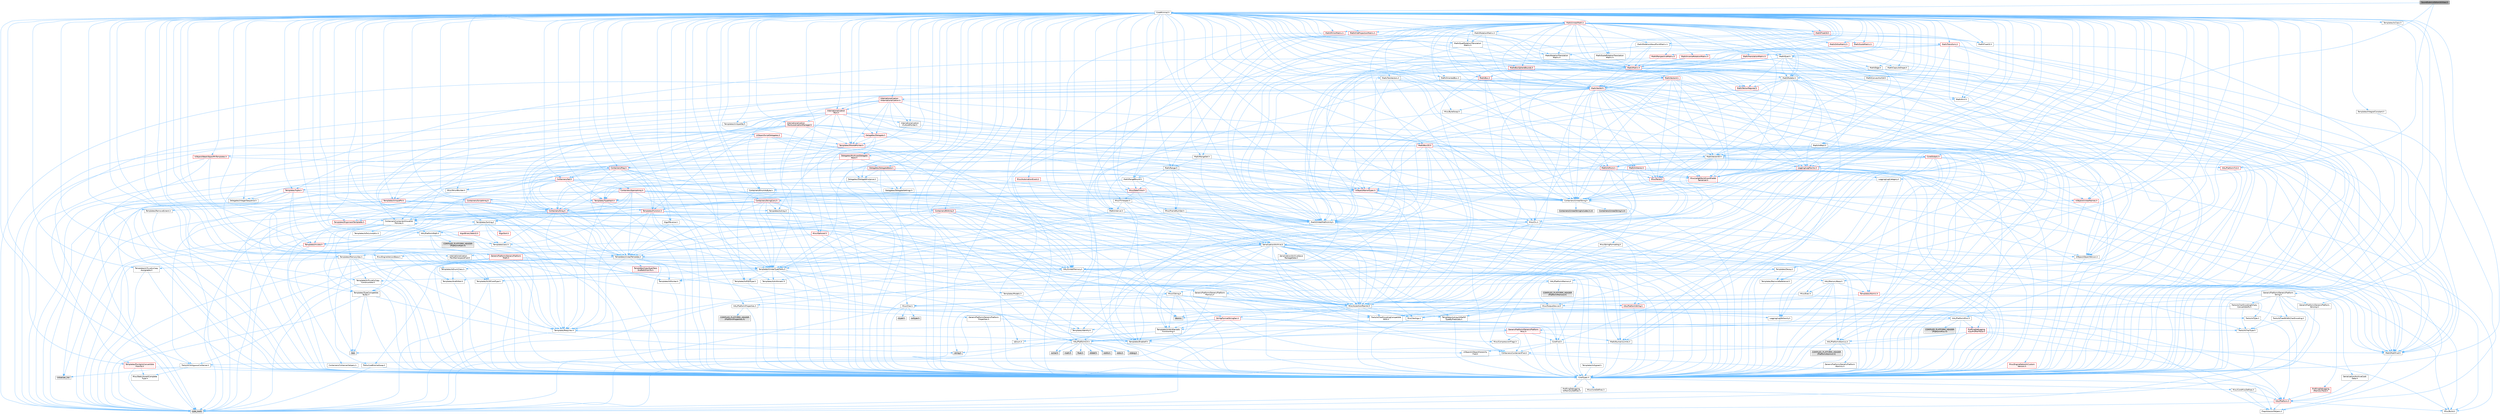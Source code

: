 digraph "SoundSubmixEditorUtilities.h"
{
 // INTERACTIVE_SVG=YES
 // LATEX_PDF_SIZE
  bgcolor="transparent";
  edge [fontname=Helvetica,fontsize=10,labelfontname=Helvetica,labelfontsize=10];
  node [fontname=Helvetica,fontsize=10,shape=box,height=0.2,width=0.4];
  Node1 [id="Node000001",label="SoundSubmixEditorUtilities.h",height=0.2,width=0.4,color="gray40", fillcolor="grey60", style="filled", fontcolor="black",tooltip=" "];
  Node1 -> Node2 [id="edge1_Node000001_Node000002",color="steelblue1",style="solid",tooltip=" "];
  Node2 [id="Node000002",label="Containers/UnrealString.h",height=0.2,width=0.4,color="grey40", fillcolor="white", style="filled",URL="$d5/dba/UnrealString_8h.html",tooltip=" "];
  Node2 -> Node3 [id="edge2_Node000002_Node000003",color="steelblue1",style="solid",tooltip=" "];
  Node3 [id="Node000003",label="Containers/UnrealStringIncludes.h.inl",height=0.2,width=0.4,color="grey60", fillcolor="#E0E0E0", style="filled",tooltip=" "];
  Node2 -> Node4 [id="edge3_Node000002_Node000004",color="steelblue1",style="solid",tooltip=" "];
  Node4 [id="Node000004",label="Containers/UnrealString.h.inl",height=0.2,width=0.4,color="grey60", fillcolor="#E0E0E0", style="filled",tooltip=" "];
  Node2 -> Node5 [id="edge4_Node000002_Node000005",color="steelblue1",style="solid",tooltip=" "];
  Node5 [id="Node000005",label="Misc/StringFormatArg.h",height=0.2,width=0.4,color="grey40", fillcolor="white", style="filled",URL="$d2/d16/StringFormatArg_8h.html",tooltip=" "];
  Node5 -> Node6 [id="edge5_Node000005_Node000006",color="steelblue1",style="solid",tooltip=" "];
  Node6 [id="Node000006",label="Containers/ContainersFwd.h",height=0.2,width=0.4,color="grey40", fillcolor="white", style="filled",URL="$d4/d0a/ContainersFwd_8h.html",tooltip=" "];
  Node6 -> Node7 [id="edge6_Node000006_Node000007",color="steelblue1",style="solid",tooltip=" "];
  Node7 [id="Node000007",label="HAL/Platform.h",height=0.2,width=0.4,color="red", fillcolor="#FFF0F0", style="filled",URL="$d9/dd0/Platform_8h.html",tooltip=" "];
  Node7 -> Node8 [id="edge7_Node000007_Node000008",color="steelblue1",style="solid",tooltip=" "];
  Node8 [id="Node000008",label="Misc/Build.h",height=0.2,width=0.4,color="grey40", fillcolor="white", style="filled",URL="$d3/dbb/Build_8h.html",tooltip=" "];
  Node7 -> Node10 [id="edge8_Node000007_Node000010",color="steelblue1",style="solid",tooltip=" "];
  Node10 [id="Node000010",label="type_traits",height=0.2,width=0.4,color="grey60", fillcolor="#E0E0E0", style="filled",tooltip=" "];
  Node7 -> Node11 [id="edge9_Node000007_Node000011",color="steelblue1",style="solid",tooltip=" "];
  Node11 [id="Node000011",label="PreprocessorHelpers.h",height=0.2,width=0.4,color="grey40", fillcolor="white", style="filled",URL="$db/ddb/PreprocessorHelpers_8h.html",tooltip=" "];
  Node6 -> Node17 [id="edge10_Node000006_Node000017",color="steelblue1",style="solid",tooltip=" "];
  Node17 [id="Node000017",label="CoreTypes.h",height=0.2,width=0.4,color="grey40", fillcolor="white", style="filled",URL="$dc/dec/CoreTypes_8h.html",tooltip=" "];
  Node17 -> Node7 [id="edge11_Node000017_Node000007",color="steelblue1",style="solid",tooltip=" "];
  Node17 -> Node18 [id="edge12_Node000017_Node000018",color="steelblue1",style="solid",tooltip=" "];
  Node18 [id="Node000018",label="ProfilingDebugging\l/UMemoryDefines.h",height=0.2,width=0.4,color="grey40", fillcolor="white", style="filled",URL="$d2/da2/UMemoryDefines_8h.html",tooltip=" "];
  Node17 -> Node19 [id="edge13_Node000017_Node000019",color="steelblue1",style="solid",tooltip=" "];
  Node19 [id="Node000019",label="Misc/CoreMiscDefines.h",height=0.2,width=0.4,color="grey40", fillcolor="white", style="filled",URL="$da/d38/CoreMiscDefines_8h.html",tooltip=" "];
  Node19 -> Node7 [id="edge14_Node000019_Node000007",color="steelblue1",style="solid",tooltip=" "];
  Node19 -> Node11 [id="edge15_Node000019_Node000011",color="steelblue1",style="solid",tooltip=" "];
  Node17 -> Node20 [id="edge16_Node000017_Node000020",color="steelblue1",style="solid",tooltip=" "];
  Node20 [id="Node000020",label="Misc/CoreDefines.h",height=0.2,width=0.4,color="grey40", fillcolor="white", style="filled",URL="$d3/dd2/CoreDefines_8h.html",tooltip=" "];
  Node6 -> Node21 [id="edge17_Node000006_Node000021",color="steelblue1",style="solid",tooltip=" "];
  Node21 [id="Node000021",label="Traits/IsContiguousContainer.h",height=0.2,width=0.4,color="grey40", fillcolor="white", style="filled",URL="$d5/d3c/IsContiguousContainer_8h.html",tooltip=" "];
  Node21 -> Node17 [id="edge18_Node000021_Node000017",color="steelblue1",style="solid",tooltip=" "];
  Node21 -> Node22 [id="edge19_Node000021_Node000022",color="steelblue1",style="solid",tooltip=" "];
  Node22 [id="Node000022",label="Misc/StaticAssertComplete\lType.h",height=0.2,width=0.4,color="grey40", fillcolor="white", style="filled",URL="$d5/d4e/StaticAssertCompleteType_8h.html",tooltip=" "];
  Node21 -> Node23 [id="edge20_Node000021_Node000023",color="steelblue1",style="solid",tooltip=" "];
  Node23 [id="Node000023",label="initializer_list",height=0.2,width=0.4,color="grey60", fillcolor="#E0E0E0", style="filled",tooltip=" "];
  Node1 -> Node24 [id="edge21_Node000001_Node000024",color="steelblue1",style="solid",tooltip=" "];
  Node24 [id="Node000024",label="CoreMinimal.h",height=0.2,width=0.4,color="grey40", fillcolor="white", style="filled",URL="$d7/d67/CoreMinimal_8h.html",tooltip=" "];
  Node24 -> Node17 [id="edge22_Node000024_Node000017",color="steelblue1",style="solid",tooltip=" "];
  Node24 -> Node25 [id="edge23_Node000024_Node000025",color="steelblue1",style="solid",tooltip=" "];
  Node25 [id="Node000025",label="CoreFwd.h",height=0.2,width=0.4,color="grey40", fillcolor="white", style="filled",URL="$d1/d1e/CoreFwd_8h.html",tooltip=" "];
  Node25 -> Node17 [id="edge24_Node000025_Node000017",color="steelblue1",style="solid",tooltip=" "];
  Node25 -> Node6 [id="edge25_Node000025_Node000006",color="steelblue1",style="solid",tooltip=" "];
  Node25 -> Node26 [id="edge26_Node000025_Node000026",color="steelblue1",style="solid",tooltip=" "];
  Node26 [id="Node000026",label="Math/MathFwd.h",height=0.2,width=0.4,color="grey40", fillcolor="white", style="filled",URL="$d2/d10/MathFwd_8h.html",tooltip=" "];
  Node26 -> Node7 [id="edge27_Node000026_Node000007",color="steelblue1",style="solid",tooltip=" "];
  Node25 -> Node27 [id="edge28_Node000025_Node000027",color="steelblue1",style="solid",tooltip=" "];
  Node27 [id="Node000027",label="UObject/UObjectHierarchy\lFwd.h",height=0.2,width=0.4,color="grey40", fillcolor="white", style="filled",URL="$d3/d13/UObjectHierarchyFwd_8h.html",tooltip=" "];
  Node24 -> Node27 [id="edge29_Node000024_Node000027",color="steelblue1",style="solid",tooltip=" "];
  Node24 -> Node6 [id="edge30_Node000024_Node000006",color="steelblue1",style="solid",tooltip=" "];
  Node24 -> Node28 [id="edge31_Node000024_Node000028",color="steelblue1",style="solid",tooltip=" "];
  Node28 [id="Node000028",label="Misc/VarArgs.h",height=0.2,width=0.4,color="grey40", fillcolor="white", style="filled",URL="$d5/d6f/VarArgs_8h.html",tooltip=" "];
  Node28 -> Node17 [id="edge32_Node000028_Node000017",color="steelblue1",style="solid",tooltip=" "];
  Node24 -> Node29 [id="edge33_Node000024_Node000029",color="steelblue1",style="solid",tooltip=" "];
  Node29 [id="Node000029",label="Logging/LogVerbosity.h",height=0.2,width=0.4,color="grey40", fillcolor="white", style="filled",URL="$d2/d8f/LogVerbosity_8h.html",tooltip=" "];
  Node29 -> Node17 [id="edge34_Node000029_Node000017",color="steelblue1",style="solid",tooltip=" "];
  Node24 -> Node30 [id="edge35_Node000024_Node000030",color="steelblue1",style="solid",tooltip=" "];
  Node30 [id="Node000030",label="Misc/OutputDevice.h",height=0.2,width=0.4,color="grey40", fillcolor="white", style="filled",URL="$d7/d32/OutputDevice_8h.html",tooltip=" "];
  Node30 -> Node25 [id="edge36_Node000030_Node000025",color="steelblue1",style="solid",tooltip=" "];
  Node30 -> Node17 [id="edge37_Node000030_Node000017",color="steelblue1",style="solid",tooltip=" "];
  Node30 -> Node29 [id="edge38_Node000030_Node000029",color="steelblue1",style="solid",tooltip=" "];
  Node30 -> Node28 [id="edge39_Node000030_Node000028",color="steelblue1",style="solid",tooltip=" "];
  Node30 -> Node31 [id="edge40_Node000030_Node000031",color="steelblue1",style="solid",tooltip=" "];
  Node31 [id="Node000031",label="Templates/IsArrayOrRefOf\lTypeByPredicate.h",height=0.2,width=0.4,color="grey40", fillcolor="white", style="filled",URL="$d6/da1/IsArrayOrRefOfTypeByPredicate_8h.html",tooltip=" "];
  Node31 -> Node17 [id="edge41_Node000031_Node000017",color="steelblue1",style="solid",tooltip=" "];
  Node30 -> Node32 [id="edge42_Node000030_Node000032",color="steelblue1",style="solid",tooltip=" "];
  Node32 [id="Node000032",label="Templates/IsValidVariadic\lFunctionArg.h",height=0.2,width=0.4,color="grey40", fillcolor="white", style="filled",URL="$d0/dc8/IsValidVariadicFunctionArg_8h.html",tooltip=" "];
  Node32 -> Node17 [id="edge43_Node000032_Node000017",color="steelblue1",style="solid",tooltip=" "];
  Node32 -> Node33 [id="edge44_Node000032_Node000033",color="steelblue1",style="solid",tooltip=" "];
  Node33 [id="Node000033",label="IsEnum.h",height=0.2,width=0.4,color="grey40", fillcolor="white", style="filled",URL="$d4/de5/IsEnum_8h.html",tooltip=" "];
  Node32 -> Node10 [id="edge45_Node000032_Node000010",color="steelblue1",style="solid",tooltip=" "];
  Node30 -> Node34 [id="edge46_Node000030_Node000034",color="steelblue1",style="solid",tooltip=" "];
  Node34 [id="Node000034",label="Traits/IsCharEncodingCompatible\lWith.h",height=0.2,width=0.4,color="grey40", fillcolor="white", style="filled",URL="$df/dd1/IsCharEncodingCompatibleWith_8h.html",tooltip=" "];
  Node34 -> Node10 [id="edge47_Node000034_Node000010",color="steelblue1",style="solid",tooltip=" "];
  Node34 -> Node35 [id="edge48_Node000034_Node000035",color="steelblue1",style="solid",tooltip=" "];
  Node35 [id="Node000035",label="Traits/IsCharType.h",height=0.2,width=0.4,color="grey40", fillcolor="white", style="filled",URL="$db/d51/IsCharType_8h.html",tooltip=" "];
  Node35 -> Node17 [id="edge49_Node000035_Node000017",color="steelblue1",style="solid",tooltip=" "];
  Node24 -> Node36 [id="edge50_Node000024_Node000036",color="steelblue1",style="solid",tooltip=" "];
  Node36 [id="Node000036",label="HAL/PlatformCrt.h",height=0.2,width=0.4,color="grey40", fillcolor="white", style="filled",URL="$d8/d75/PlatformCrt_8h.html",tooltip=" "];
  Node36 -> Node37 [id="edge51_Node000036_Node000037",color="steelblue1",style="solid",tooltip=" "];
  Node37 [id="Node000037",label="new",height=0.2,width=0.4,color="grey60", fillcolor="#E0E0E0", style="filled",tooltip=" "];
  Node36 -> Node38 [id="edge52_Node000036_Node000038",color="steelblue1",style="solid",tooltip=" "];
  Node38 [id="Node000038",label="wchar.h",height=0.2,width=0.4,color="grey60", fillcolor="#E0E0E0", style="filled",tooltip=" "];
  Node36 -> Node39 [id="edge53_Node000036_Node000039",color="steelblue1",style="solid",tooltip=" "];
  Node39 [id="Node000039",label="stddef.h",height=0.2,width=0.4,color="grey60", fillcolor="#E0E0E0", style="filled",tooltip=" "];
  Node36 -> Node40 [id="edge54_Node000036_Node000040",color="steelblue1",style="solid",tooltip=" "];
  Node40 [id="Node000040",label="stdlib.h",height=0.2,width=0.4,color="grey60", fillcolor="#E0E0E0", style="filled",tooltip=" "];
  Node36 -> Node41 [id="edge55_Node000036_Node000041",color="steelblue1",style="solid",tooltip=" "];
  Node41 [id="Node000041",label="stdio.h",height=0.2,width=0.4,color="grey60", fillcolor="#E0E0E0", style="filled",tooltip=" "];
  Node36 -> Node42 [id="edge56_Node000036_Node000042",color="steelblue1",style="solid",tooltip=" "];
  Node42 [id="Node000042",label="stdarg.h",height=0.2,width=0.4,color="grey60", fillcolor="#E0E0E0", style="filled",tooltip=" "];
  Node36 -> Node43 [id="edge57_Node000036_Node000043",color="steelblue1",style="solid",tooltip=" "];
  Node43 [id="Node000043",label="math.h",height=0.2,width=0.4,color="grey60", fillcolor="#E0E0E0", style="filled",tooltip=" "];
  Node36 -> Node44 [id="edge58_Node000036_Node000044",color="steelblue1",style="solid",tooltip=" "];
  Node44 [id="Node000044",label="float.h",height=0.2,width=0.4,color="grey60", fillcolor="#E0E0E0", style="filled",tooltip=" "];
  Node36 -> Node45 [id="edge59_Node000036_Node000045",color="steelblue1",style="solid",tooltip=" "];
  Node45 [id="Node000045",label="string.h",height=0.2,width=0.4,color="grey60", fillcolor="#E0E0E0", style="filled",tooltip=" "];
  Node24 -> Node46 [id="edge60_Node000024_Node000046",color="steelblue1",style="solid",tooltip=" "];
  Node46 [id="Node000046",label="HAL/PlatformMisc.h",height=0.2,width=0.4,color="grey40", fillcolor="white", style="filled",URL="$d0/df5/PlatformMisc_8h.html",tooltip=" "];
  Node46 -> Node17 [id="edge61_Node000046_Node000017",color="steelblue1",style="solid",tooltip=" "];
  Node46 -> Node47 [id="edge62_Node000046_Node000047",color="steelblue1",style="solid",tooltip=" "];
  Node47 [id="Node000047",label="GenericPlatform/GenericPlatform\lMisc.h",height=0.2,width=0.4,color="red", fillcolor="#FFF0F0", style="filled",URL="$db/d9a/GenericPlatformMisc_8h.html",tooltip=" "];
  Node47 -> Node25 [id="edge63_Node000047_Node000025",color="steelblue1",style="solid",tooltip=" "];
  Node47 -> Node17 [id="edge64_Node000047_Node000017",color="steelblue1",style="solid",tooltip=" "];
  Node47 -> Node36 [id="edge65_Node000047_Node000036",color="steelblue1",style="solid",tooltip=" "];
  Node47 -> Node51 [id="edge66_Node000047_Node000051",color="steelblue1",style="solid",tooltip=" "];
  Node51 [id="Node000051",label="Math/NumericLimits.h",height=0.2,width=0.4,color="grey40", fillcolor="white", style="filled",URL="$df/d1b/NumericLimits_8h.html",tooltip=" "];
  Node51 -> Node17 [id="edge67_Node000051_Node000017",color="steelblue1",style="solid",tooltip=" "];
  Node47 -> Node52 [id="edge68_Node000047_Node000052",color="steelblue1",style="solid",tooltip=" "];
  Node52 [id="Node000052",label="Misc/CompressionFlags.h",height=0.2,width=0.4,color="grey40", fillcolor="white", style="filled",URL="$d9/d76/CompressionFlags_8h.html",tooltip=" "];
  Node46 -> Node56 [id="edge69_Node000046_Node000056",color="steelblue1",style="solid",tooltip=" "];
  Node56 [id="Node000056",label="COMPILED_PLATFORM_HEADER\l(PlatformMisc.h)",height=0.2,width=0.4,color="grey60", fillcolor="#E0E0E0", style="filled",tooltip=" "];
  Node46 -> Node57 [id="edge70_Node000046_Node000057",color="steelblue1",style="solid",tooltip=" "];
  Node57 [id="Node000057",label="ProfilingDebugging\l/CpuProfilerTrace.h",height=0.2,width=0.4,color="red", fillcolor="#FFF0F0", style="filled",URL="$da/dcb/CpuProfilerTrace_8h.html",tooltip=" "];
  Node57 -> Node17 [id="edge71_Node000057_Node000017",color="steelblue1",style="solid",tooltip=" "];
  Node57 -> Node6 [id="edge72_Node000057_Node000006",color="steelblue1",style="solid",tooltip=" "];
  Node57 -> Node58 [id="edge73_Node000057_Node000058",color="steelblue1",style="solid",tooltip=" "];
  Node58 [id="Node000058",label="HAL/PlatformAtomics.h",height=0.2,width=0.4,color="grey40", fillcolor="white", style="filled",URL="$d3/d36/PlatformAtomics_8h.html",tooltip=" "];
  Node58 -> Node17 [id="edge74_Node000058_Node000017",color="steelblue1",style="solid",tooltip=" "];
  Node58 -> Node59 [id="edge75_Node000058_Node000059",color="steelblue1",style="solid",tooltip=" "];
  Node59 [id="Node000059",label="GenericPlatform/GenericPlatform\lAtomics.h",height=0.2,width=0.4,color="grey40", fillcolor="white", style="filled",URL="$da/d72/GenericPlatformAtomics_8h.html",tooltip=" "];
  Node59 -> Node17 [id="edge76_Node000059_Node000017",color="steelblue1",style="solid",tooltip=" "];
  Node58 -> Node60 [id="edge77_Node000058_Node000060",color="steelblue1",style="solid",tooltip=" "];
  Node60 [id="Node000060",label="COMPILED_PLATFORM_HEADER\l(PlatformAtomics.h)",height=0.2,width=0.4,color="grey60", fillcolor="#E0E0E0", style="filled",tooltip=" "];
  Node57 -> Node11 [id="edge78_Node000057_Node000011",color="steelblue1",style="solid",tooltip=" "];
  Node57 -> Node8 [id="edge79_Node000057_Node000008",color="steelblue1",style="solid",tooltip=" "];
  Node24 -> Node65 [id="edge80_Node000024_Node000065",color="steelblue1",style="solid",tooltip=" "];
  Node65 [id="Node000065",label="Misc/AssertionMacros.h",height=0.2,width=0.4,color="grey40", fillcolor="white", style="filled",URL="$d0/dfa/AssertionMacros_8h.html",tooltip=" "];
  Node65 -> Node17 [id="edge81_Node000065_Node000017",color="steelblue1",style="solid",tooltip=" "];
  Node65 -> Node7 [id="edge82_Node000065_Node000007",color="steelblue1",style="solid",tooltip=" "];
  Node65 -> Node46 [id="edge83_Node000065_Node000046",color="steelblue1",style="solid",tooltip=" "];
  Node65 -> Node11 [id="edge84_Node000065_Node000011",color="steelblue1",style="solid",tooltip=" "];
  Node65 -> Node66 [id="edge85_Node000065_Node000066",color="steelblue1",style="solid",tooltip=" "];
  Node66 [id="Node000066",label="Templates/EnableIf.h",height=0.2,width=0.4,color="grey40", fillcolor="white", style="filled",URL="$d7/d60/EnableIf_8h.html",tooltip=" "];
  Node66 -> Node17 [id="edge86_Node000066_Node000017",color="steelblue1",style="solid",tooltip=" "];
  Node65 -> Node31 [id="edge87_Node000065_Node000031",color="steelblue1",style="solid",tooltip=" "];
  Node65 -> Node32 [id="edge88_Node000065_Node000032",color="steelblue1",style="solid",tooltip=" "];
  Node65 -> Node34 [id="edge89_Node000065_Node000034",color="steelblue1",style="solid",tooltip=" "];
  Node65 -> Node28 [id="edge90_Node000065_Node000028",color="steelblue1",style="solid",tooltip=" "];
  Node65 -> Node67 [id="edge91_Node000065_Node000067",color="steelblue1",style="solid",tooltip=" "];
  Node67 [id="Node000067",label="String/FormatStringSan.h",height=0.2,width=0.4,color="red", fillcolor="#FFF0F0", style="filled",URL="$d3/d8b/FormatStringSan_8h.html",tooltip=" "];
  Node67 -> Node10 [id="edge92_Node000067_Node000010",color="steelblue1",style="solid",tooltip=" "];
  Node67 -> Node17 [id="edge93_Node000067_Node000017",color="steelblue1",style="solid",tooltip=" "];
  Node67 -> Node68 [id="edge94_Node000067_Node000068",color="steelblue1",style="solid",tooltip=" "];
  Node68 [id="Node000068",label="Templates/Requires.h",height=0.2,width=0.4,color="grey40", fillcolor="white", style="filled",URL="$dc/d96/Requires_8h.html",tooltip=" "];
  Node68 -> Node66 [id="edge95_Node000068_Node000066",color="steelblue1",style="solid",tooltip=" "];
  Node68 -> Node10 [id="edge96_Node000068_Node000010",color="steelblue1",style="solid",tooltip=" "];
  Node67 -> Node69 [id="edge97_Node000067_Node000069",color="steelblue1",style="solid",tooltip=" "];
  Node69 [id="Node000069",label="Templates/Identity.h",height=0.2,width=0.4,color="grey40", fillcolor="white", style="filled",URL="$d0/dd5/Identity_8h.html",tooltip=" "];
  Node67 -> Node32 [id="edge98_Node000067_Node000032",color="steelblue1",style="solid",tooltip=" "];
  Node67 -> Node35 [id="edge99_Node000067_Node000035",color="steelblue1",style="solid",tooltip=" "];
  Node67 -> Node6 [id="edge100_Node000067_Node000006",color="steelblue1",style="solid",tooltip=" "];
  Node65 -> Node73 [id="edge101_Node000065_Node000073",color="steelblue1",style="solid",tooltip=" "];
  Node73 [id="Node000073",label="atomic",height=0.2,width=0.4,color="grey60", fillcolor="#E0E0E0", style="filled",tooltip=" "];
  Node24 -> Node74 [id="edge102_Node000024_Node000074",color="steelblue1",style="solid",tooltip=" "];
  Node74 [id="Node000074",label="Templates/IsPointer.h",height=0.2,width=0.4,color="grey40", fillcolor="white", style="filled",URL="$d7/d05/IsPointer_8h.html",tooltip=" "];
  Node74 -> Node17 [id="edge103_Node000074_Node000017",color="steelblue1",style="solid",tooltip=" "];
  Node24 -> Node75 [id="edge104_Node000024_Node000075",color="steelblue1",style="solid",tooltip=" "];
  Node75 [id="Node000075",label="HAL/PlatformMemory.h",height=0.2,width=0.4,color="grey40", fillcolor="white", style="filled",URL="$de/d68/PlatformMemory_8h.html",tooltip=" "];
  Node75 -> Node17 [id="edge105_Node000075_Node000017",color="steelblue1",style="solid",tooltip=" "];
  Node75 -> Node76 [id="edge106_Node000075_Node000076",color="steelblue1",style="solid",tooltip=" "];
  Node76 [id="Node000076",label="GenericPlatform/GenericPlatform\lMemory.h",height=0.2,width=0.4,color="grey40", fillcolor="white", style="filled",URL="$dd/d22/GenericPlatformMemory_8h.html",tooltip=" "];
  Node76 -> Node25 [id="edge107_Node000076_Node000025",color="steelblue1",style="solid",tooltip=" "];
  Node76 -> Node17 [id="edge108_Node000076_Node000017",color="steelblue1",style="solid",tooltip=" "];
  Node76 -> Node77 [id="edge109_Node000076_Node000077",color="steelblue1",style="solid",tooltip=" "];
  Node77 [id="Node000077",label="HAL/PlatformString.h",height=0.2,width=0.4,color="red", fillcolor="#FFF0F0", style="filled",URL="$db/db5/PlatformString_8h.html",tooltip=" "];
  Node77 -> Node17 [id="edge110_Node000077_Node000017",color="steelblue1",style="solid",tooltip=" "];
  Node76 -> Node45 [id="edge111_Node000076_Node000045",color="steelblue1",style="solid",tooltip=" "];
  Node76 -> Node38 [id="edge112_Node000076_Node000038",color="steelblue1",style="solid",tooltip=" "];
  Node75 -> Node79 [id="edge113_Node000075_Node000079",color="steelblue1",style="solid",tooltip=" "];
  Node79 [id="Node000079",label="COMPILED_PLATFORM_HEADER\l(PlatformMemory.h)",height=0.2,width=0.4,color="grey60", fillcolor="#E0E0E0", style="filled",tooltip=" "];
  Node24 -> Node58 [id="edge114_Node000024_Node000058",color="steelblue1",style="solid",tooltip=" "];
  Node24 -> Node80 [id="edge115_Node000024_Node000080",color="steelblue1",style="solid",tooltip=" "];
  Node80 [id="Node000080",label="Misc/Exec.h",height=0.2,width=0.4,color="grey40", fillcolor="white", style="filled",URL="$de/ddb/Exec_8h.html",tooltip=" "];
  Node80 -> Node17 [id="edge116_Node000080_Node000017",color="steelblue1",style="solid",tooltip=" "];
  Node80 -> Node65 [id="edge117_Node000080_Node000065",color="steelblue1",style="solid",tooltip=" "];
  Node24 -> Node81 [id="edge118_Node000024_Node000081",color="steelblue1",style="solid",tooltip=" "];
  Node81 [id="Node000081",label="HAL/MemoryBase.h",height=0.2,width=0.4,color="grey40", fillcolor="white", style="filled",URL="$d6/d9f/MemoryBase_8h.html",tooltip=" "];
  Node81 -> Node17 [id="edge119_Node000081_Node000017",color="steelblue1",style="solid",tooltip=" "];
  Node81 -> Node58 [id="edge120_Node000081_Node000058",color="steelblue1",style="solid",tooltip=" "];
  Node81 -> Node36 [id="edge121_Node000081_Node000036",color="steelblue1",style="solid",tooltip=" "];
  Node81 -> Node80 [id="edge122_Node000081_Node000080",color="steelblue1",style="solid",tooltip=" "];
  Node81 -> Node30 [id="edge123_Node000081_Node000030",color="steelblue1",style="solid",tooltip=" "];
  Node81 -> Node82 [id="edge124_Node000081_Node000082",color="steelblue1",style="solid",tooltip=" "];
  Node82 [id="Node000082",label="Templates/Atomic.h",height=0.2,width=0.4,color="red", fillcolor="#FFF0F0", style="filled",URL="$d3/d91/Atomic_8h.html",tooltip=" "];
  Node82 -> Node90 [id="edge125_Node000082_Node000090",color="steelblue1",style="solid",tooltip=" "];
  Node90 [id="Node000090",label="Traits/IntType.h",height=0.2,width=0.4,color="grey40", fillcolor="white", style="filled",URL="$d7/deb/IntType_8h.html",tooltip=" "];
  Node90 -> Node7 [id="edge126_Node000090_Node000007",color="steelblue1",style="solid",tooltip=" "];
  Node82 -> Node73 [id="edge127_Node000082_Node000073",color="steelblue1",style="solid",tooltip=" "];
  Node24 -> Node91 [id="edge128_Node000024_Node000091",color="steelblue1",style="solid",tooltip=" "];
  Node91 [id="Node000091",label="HAL/UnrealMemory.h",height=0.2,width=0.4,color="grey40", fillcolor="white", style="filled",URL="$d9/d96/UnrealMemory_8h.html",tooltip=" "];
  Node91 -> Node17 [id="edge129_Node000091_Node000017",color="steelblue1",style="solid",tooltip=" "];
  Node91 -> Node76 [id="edge130_Node000091_Node000076",color="steelblue1",style="solid",tooltip=" "];
  Node91 -> Node81 [id="edge131_Node000091_Node000081",color="steelblue1",style="solid",tooltip=" "];
  Node91 -> Node75 [id="edge132_Node000091_Node000075",color="steelblue1",style="solid",tooltip=" "];
  Node91 -> Node92 [id="edge133_Node000091_Node000092",color="steelblue1",style="solid",tooltip=" "];
  Node92 [id="Node000092",label="ProfilingDebugging\l/MemoryTrace.h",height=0.2,width=0.4,color="red", fillcolor="#FFF0F0", style="filled",URL="$da/dd7/MemoryTrace_8h.html",tooltip=" "];
  Node92 -> Node7 [id="edge134_Node000092_Node000007",color="steelblue1",style="solid",tooltip=" "];
  Node91 -> Node74 [id="edge135_Node000091_Node000074",color="steelblue1",style="solid",tooltip=" "];
  Node24 -> Node93 [id="edge136_Node000024_Node000093",color="steelblue1",style="solid",tooltip=" "];
  Node93 [id="Node000093",label="Templates/IsArithmetic.h",height=0.2,width=0.4,color="grey40", fillcolor="white", style="filled",URL="$d2/d5d/IsArithmetic_8h.html",tooltip=" "];
  Node93 -> Node17 [id="edge137_Node000093_Node000017",color="steelblue1",style="solid",tooltip=" "];
  Node24 -> Node87 [id="edge138_Node000024_Node000087",color="steelblue1",style="solid",tooltip=" "];
  Node87 [id="Node000087",label="Templates/AndOrNot.h",height=0.2,width=0.4,color="grey40", fillcolor="white", style="filled",URL="$db/d0a/AndOrNot_8h.html",tooltip=" "];
  Node87 -> Node17 [id="edge139_Node000087_Node000017",color="steelblue1",style="solid",tooltip=" "];
  Node24 -> Node94 [id="edge140_Node000024_Node000094",color="steelblue1",style="solid",tooltip=" "];
  Node94 [id="Node000094",label="Templates/IsPODType.h",height=0.2,width=0.4,color="grey40", fillcolor="white", style="filled",URL="$d7/db1/IsPODType_8h.html",tooltip=" "];
  Node94 -> Node17 [id="edge141_Node000094_Node000017",color="steelblue1",style="solid",tooltip=" "];
  Node24 -> Node95 [id="edge142_Node000024_Node000095",color="steelblue1",style="solid",tooltip=" "];
  Node95 [id="Node000095",label="Templates/IsUECoreType.h",height=0.2,width=0.4,color="grey40", fillcolor="white", style="filled",URL="$d1/db8/IsUECoreType_8h.html",tooltip=" "];
  Node95 -> Node17 [id="edge143_Node000095_Node000017",color="steelblue1",style="solid",tooltip=" "];
  Node95 -> Node10 [id="edge144_Node000095_Node000010",color="steelblue1",style="solid",tooltip=" "];
  Node24 -> Node88 [id="edge145_Node000024_Node000088",color="steelblue1",style="solid",tooltip=" "];
  Node88 [id="Node000088",label="Templates/IsTriviallyCopy\lConstructible.h",height=0.2,width=0.4,color="grey40", fillcolor="white", style="filled",URL="$d3/d78/IsTriviallyCopyConstructible_8h.html",tooltip=" "];
  Node88 -> Node17 [id="edge146_Node000088_Node000017",color="steelblue1",style="solid",tooltip=" "];
  Node88 -> Node10 [id="edge147_Node000088_Node000010",color="steelblue1",style="solid",tooltip=" "];
  Node24 -> Node96 [id="edge148_Node000024_Node000096",color="steelblue1",style="solid",tooltip=" "];
  Node96 [id="Node000096",label="Templates/UnrealTypeTraits.h",height=0.2,width=0.4,color="grey40", fillcolor="white", style="filled",URL="$d2/d2d/UnrealTypeTraits_8h.html",tooltip=" "];
  Node96 -> Node17 [id="edge149_Node000096_Node000017",color="steelblue1",style="solid",tooltip=" "];
  Node96 -> Node74 [id="edge150_Node000096_Node000074",color="steelblue1",style="solid",tooltip=" "];
  Node96 -> Node65 [id="edge151_Node000096_Node000065",color="steelblue1",style="solid",tooltip=" "];
  Node96 -> Node87 [id="edge152_Node000096_Node000087",color="steelblue1",style="solid",tooltip=" "];
  Node96 -> Node66 [id="edge153_Node000096_Node000066",color="steelblue1",style="solid",tooltip=" "];
  Node96 -> Node93 [id="edge154_Node000096_Node000093",color="steelblue1",style="solid",tooltip=" "];
  Node96 -> Node33 [id="edge155_Node000096_Node000033",color="steelblue1",style="solid",tooltip=" "];
  Node96 -> Node97 [id="edge156_Node000096_Node000097",color="steelblue1",style="solid",tooltip=" "];
  Node97 [id="Node000097",label="Templates/Models.h",height=0.2,width=0.4,color="grey40", fillcolor="white", style="filled",URL="$d3/d0c/Models_8h.html",tooltip=" "];
  Node97 -> Node69 [id="edge157_Node000097_Node000069",color="steelblue1",style="solid",tooltip=" "];
  Node96 -> Node94 [id="edge158_Node000096_Node000094",color="steelblue1",style="solid",tooltip=" "];
  Node96 -> Node95 [id="edge159_Node000096_Node000095",color="steelblue1",style="solid",tooltip=" "];
  Node96 -> Node88 [id="edge160_Node000096_Node000088",color="steelblue1",style="solid",tooltip=" "];
  Node24 -> Node66 [id="edge161_Node000024_Node000066",color="steelblue1",style="solid",tooltip=" "];
  Node24 -> Node98 [id="edge162_Node000024_Node000098",color="steelblue1",style="solid",tooltip=" "];
  Node98 [id="Node000098",label="Templates/RemoveReference.h",height=0.2,width=0.4,color="grey40", fillcolor="white", style="filled",URL="$da/dbe/RemoveReference_8h.html",tooltip=" "];
  Node98 -> Node17 [id="edge163_Node000098_Node000017",color="steelblue1",style="solid",tooltip=" "];
  Node24 -> Node99 [id="edge164_Node000024_Node000099",color="steelblue1",style="solid",tooltip=" "];
  Node99 [id="Node000099",label="Templates/IntegralConstant.h",height=0.2,width=0.4,color="grey40", fillcolor="white", style="filled",URL="$db/d1b/IntegralConstant_8h.html",tooltip=" "];
  Node99 -> Node17 [id="edge165_Node000099_Node000017",color="steelblue1",style="solid",tooltip=" "];
  Node24 -> Node100 [id="edge166_Node000024_Node000100",color="steelblue1",style="solid",tooltip=" "];
  Node100 [id="Node000100",label="Templates/IsClass.h",height=0.2,width=0.4,color="grey40", fillcolor="white", style="filled",URL="$db/dcb/IsClass_8h.html",tooltip=" "];
  Node100 -> Node17 [id="edge167_Node000100_Node000017",color="steelblue1",style="solid",tooltip=" "];
  Node24 -> Node101 [id="edge168_Node000024_Node000101",color="steelblue1",style="solid",tooltip=" "];
  Node101 [id="Node000101",label="Templates/TypeCompatible\lBytes.h",height=0.2,width=0.4,color="grey40", fillcolor="white", style="filled",URL="$df/d0a/TypeCompatibleBytes_8h.html",tooltip=" "];
  Node101 -> Node17 [id="edge169_Node000101_Node000017",color="steelblue1",style="solid",tooltip=" "];
  Node101 -> Node45 [id="edge170_Node000101_Node000045",color="steelblue1",style="solid",tooltip=" "];
  Node101 -> Node37 [id="edge171_Node000101_Node000037",color="steelblue1",style="solid",tooltip=" "];
  Node101 -> Node10 [id="edge172_Node000101_Node000010",color="steelblue1",style="solid",tooltip=" "];
  Node24 -> Node21 [id="edge173_Node000024_Node000021",color="steelblue1",style="solid",tooltip=" "];
  Node24 -> Node102 [id="edge174_Node000024_Node000102",color="steelblue1",style="solid",tooltip=" "];
  Node102 [id="Node000102",label="Templates/UnrealTemplate.h",height=0.2,width=0.4,color="grey40", fillcolor="white", style="filled",URL="$d4/d24/UnrealTemplate_8h.html",tooltip=" "];
  Node102 -> Node17 [id="edge175_Node000102_Node000017",color="steelblue1",style="solid",tooltip=" "];
  Node102 -> Node74 [id="edge176_Node000102_Node000074",color="steelblue1",style="solid",tooltip=" "];
  Node102 -> Node91 [id="edge177_Node000102_Node000091",color="steelblue1",style="solid",tooltip=" "];
  Node102 -> Node103 [id="edge178_Node000102_Node000103",color="steelblue1",style="solid",tooltip=" "];
  Node103 [id="Node000103",label="Templates/CopyQualifiers\lAndRefsFromTo.h",height=0.2,width=0.4,color="red", fillcolor="#FFF0F0", style="filled",URL="$d3/db3/CopyQualifiersAndRefsFromTo_8h.html",tooltip=" "];
  Node102 -> Node96 [id="edge179_Node000102_Node000096",color="steelblue1",style="solid",tooltip=" "];
  Node102 -> Node98 [id="edge180_Node000102_Node000098",color="steelblue1",style="solid",tooltip=" "];
  Node102 -> Node68 [id="edge181_Node000102_Node000068",color="steelblue1",style="solid",tooltip=" "];
  Node102 -> Node101 [id="edge182_Node000102_Node000101",color="steelblue1",style="solid",tooltip=" "];
  Node102 -> Node69 [id="edge183_Node000102_Node000069",color="steelblue1",style="solid",tooltip=" "];
  Node102 -> Node21 [id="edge184_Node000102_Node000021",color="steelblue1",style="solid",tooltip=" "];
  Node102 -> Node105 [id="edge185_Node000102_Node000105",color="steelblue1",style="solid",tooltip=" "];
  Node105 [id="Node000105",label="Traits/UseBitwiseSwap.h",height=0.2,width=0.4,color="grey40", fillcolor="white", style="filled",URL="$db/df3/UseBitwiseSwap_8h.html",tooltip=" "];
  Node105 -> Node17 [id="edge186_Node000105_Node000017",color="steelblue1",style="solid",tooltip=" "];
  Node105 -> Node10 [id="edge187_Node000105_Node000010",color="steelblue1",style="solid",tooltip=" "];
  Node102 -> Node10 [id="edge188_Node000102_Node000010",color="steelblue1",style="solid",tooltip=" "];
  Node24 -> Node51 [id="edge189_Node000024_Node000051",color="steelblue1",style="solid",tooltip=" "];
  Node24 -> Node106 [id="edge190_Node000024_Node000106",color="steelblue1",style="solid",tooltip=" "];
  Node106 [id="Node000106",label="HAL/PlatformMath.h",height=0.2,width=0.4,color="grey40", fillcolor="white", style="filled",URL="$dc/d53/PlatformMath_8h.html",tooltip=" "];
  Node106 -> Node17 [id="edge191_Node000106_Node000017",color="steelblue1",style="solid",tooltip=" "];
  Node106 -> Node107 [id="edge192_Node000106_Node000107",color="steelblue1",style="solid",tooltip=" "];
  Node107 [id="Node000107",label="GenericPlatform/GenericPlatform\lMath.h",height=0.2,width=0.4,color="red", fillcolor="#FFF0F0", style="filled",URL="$d5/d79/GenericPlatformMath_8h.html",tooltip=" "];
  Node107 -> Node17 [id="edge193_Node000107_Node000017",color="steelblue1",style="solid",tooltip=" "];
  Node107 -> Node6 [id="edge194_Node000107_Node000006",color="steelblue1",style="solid",tooltip=" "];
  Node107 -> Node36 [id="edge195_Node000107_Node000036",color="steelblue1",style="solid",tooltip=" "];
  Node107 -> Node87 [id="edge196_Node000107_Node000087",color="steelblue1",style="solid",tooltip=" "];
  Node107 -> Node108 [id="edge197_Node000107_Node000108",color="steelblue1",style="solid",tooltip=" "];
  Node108 [id="Node000108",label="Templates/Decay.h",height=0.2,width=0.4,color="grey40", fillcolor="white", style="filled",URL="$dd/d0f/Decay_8h.html",tooltip=" "];
  Node108 -> Node17 [id="edge198_Node000108_Node000017",color="steelblue1",style="solid",tooltip=" "];
  Node108 -> Node98 [id="edge199_Node000108_Node000098",color="steelblue1",style="solid",tooltip=" "];
  Node108 -> Node10 [id="edge200_Node000108_Node000010",color="steelblue1",style="solid",tooltip=" "];
  Node107 -> Node96 [id="edge201_Node000107_Node000096",color="steelblue1",style="solid",tooltip=" "];
  Node107 -> Node68 [id="edge202_Node000107_Node000068",color="steelblue1",style="solid",tooltip=" "];
  Node107 -> Node101 [id="edge203_Node000107_Node000101",color="steelblue1",style="solid",tooltip=" "];
  Node107 -> Node10 [id="edge204_Node000107_Node000010",color="steelblue1",style="solid",tooltip=" "];
  Node106 -> Node113 [id="edge205_Node000106_Node000113",color="steelblue1",style="solid",tooltip=" "];
  Node113 [id="Node000113",label="COMPILED_PLATFORM_HEADER\l(PlatformMath.h)",height=0.2,width=0.4,color="grey60", fillcolor="#E0E0E0", style="filled",tooltip=" "];
  Node24 -> Node89 [id="edge206_Node000024_Node000089",color="steelblue1",style="solid",tooltip=" "];
  Node89 [id="Node000089",label="Templates/IsTriviallyCopy\lAssignable.h",height=0.2,width=0.4,color="grey40", fillcolor="white", style="filled",URL="$d2/df2/IsTriviallyCopyAssignable_8h.html",tooltip=" "];
  Node89 -> Node17 [id="edge207_Node000089_Node000017",color="steelblue1",style="solid",tooltip=" "];
  Node89 -> Node10 [id="edge208_Node000089_Node000010",color="steelblue1",style="solid",tooltip=" "];
  Node24 -> Node114 [id="edge209_Node000024_Node000114",color="steelblue1",style="solid",tooltip=" "];
  Node114 [id="Node000114",label="Templates/MemoryOps.h",height=0.2,width=0.4,color="grey40", fillcolor="white", style="filled",URL="$db/dea/MemoryOps_8h.html",tooltip=" "];
  Node114 -> Node17 [id="edge210_Node000114_Node000017",color="steelblue1",style="solid",tooltip=" "];
  Node114 -> Node91 [id="edge211_Node000114_Node000091",color="steelblue1",style="solid",tooltip=" "];
  Node114 -> Node89 [id="edge212_Node000114_Node000089",color="steelblue1",style="solid",tooltip=" "];
  Node114 -> Node88 [id="edge213_Node000114_Node000088",color="steelblue1",style="solid",tooltip=" "];
  Node114 -> Node68 [id="edge214_Node000114_Node000068",color="steelblue1",style="solid",tooltip=" "];
  Node114 -> Node96 [id="edge215_Node000114_Node000096",color="steelblue1",style="solid",tooltip=" "];
  Node114 -> Node105 [id="edge216_Node000114_Node000105",color="steelblue1",style="solid",tooltip=" "];
  Node114 -> Node37 [id="edge217_Node000114_Node000037",color="steelblue1",style="solid",tooltip=" "];
  Node114 -> Node10 [id="edge218_Node000114_Node000010",color="steelblue1",style="solid",tooltip=" "];
  Node24 -> Node115 [id="edge219_Node000024_Node000115",color="steelblue1",style="solid",tooltip=" "];
  Node115 [id="Node000115",label="Containers/ContainerAllocation\lPolicies.h",height=0.2,width=0.4,color="grey40", fillcolor="white", style="filled",URL="$d7/dff/ContainerAllocationPolicies_8h.html",tooltip=" "];
  Node115 -> Node17 [id="edge220_Node000115_Node000017",color="steelblue1",style="solid",tooltip=" "];
  Node115 -> Node116 [id="edge221_Node000115_Node000116",color="steelblue1",style="solid",tooltip=" "];
  Node116 [id="Node000116",label="Containers/ContainerHelpers.h",height=0.2,width=0.4,color="grey40", fillcolor="white", style="filled",URL="$d7/d33/ContainerHelpers_8h.html",tooltip=" "];
  Node116 -> Node17 [id="edge222_Node000116_Node000017",color="steelblue1",style="solid",tooltip=" "];
  Node115 -> Node115 [id="edge223_Node000115_Node000115",color="steelblue1",style="solid",tooltip=" "];
  Node115 -> Node106 [id="edge224_Node000115_Node000106",color="steelblue1",style="solid",tooltip=" "];
  Node115 -> Node91 [id="edge225_Node000115_Node000091",color="steelblue1",style="solid",tooltip=" "];
  Node115 -> Node51 [id="edge226_Node000115_Node000051",color="steelblue1",style="solid",tooltip=" "];
  Node115 -> Node65 [id="edge227_Node000115_Node000065",color="steelblue1",style="solid",tooltip=" "];
  Node115 -> Node117 [id="edge228_Node000115_Node000117",color="steelblue1",style="solid",tooltip=" "];
  Node117 [id="Node000117",label="Templates/IsPolymorphic.h",height=0.2,width=0.4,color="grey40", fillcolor="white", style="filled",URL="$dc/d20/IsPolymorphic_8h.html",tooltip=" "];
  Node115 -> Node114 [id="edge229_Node000115_Node000114",color="steelblue1",style="solid",tooltip=" "];
  Node115 -> Node101 [id="edge230_Node000115_Node000101",color="steelblue1",style="solid",tooltip=" "];
  Node115 -> Node10 [id="edge231_Node000115_Node000010",color="steelblue1",style="solid",tooltip=" "];
  Node24 -> Node118 [id="edge232_Node000024_Node000118",color="steelblue1",style="solid",tooltip=" "];
  Node118 [id="Node000118",label="Templates/IsEnumClass.h",height=0.2,width=0.4,color="grey40", fillcolor="white", style="filled",URL="$d7/d15/IsEnumClass_8h.html",tooltip=" "];
  Node118 -> Node17 [id="edge233_Node000118_Node000017",color="steelblue1",style="solid",tooltip=" "];
  Node118 -> Node87 [id="edge234_Node000118_Node000087",color="steelblue1",style="solid",tooltip=" "];
  Node24 -> Node119 [id="edge235_Node000024_Node000119",color="steelblue1",style="solid",tooltip=" "];
  Node119 [id="Node000119",label="HAL/PlatformProperties.h",height=0.2,width=0.4,color="grey40", fillcolor="white", style="filled",URL="$d9/db0/PlatformProperties_8h.html",tooltip=" "];
  Node119 -> Node17 [id="edge236_Node000119_Node000017",color="steelblue1",style="solid",tooltip=" "];
  Node119 -> Node120 [id="edge237_Node000119_Node000120",color="steelblue1",style="solid",tooltip=" "];
  Node120 [id="Node000120",label="GenericPlatform/GenericPlatform\lProperties.h",height=0.2,width=0.4,color="grey40", fillcolor="white", style="filled",URL="$d2/dcd/GenericPlatformProperties_8h.html",tooltip=" "];
  Node120 -> Node17 [id="edge238_Node000120_Node000017",color="steelblue1",style="solid",tooltip=" "];
  Node120 -> Node47 [id="edge239_Node000120_Node000047",color="steelblue1",style="solid",tooltip=" "];
  Node119 -> Node121 [id="edge240_Node000119_Node000121",color="steelblue1",style="solid",tooltip=" "];
  Node121 [id="Node000121",label="COMPILED_PLATFORM_HEADER\l(PlatformProperties.h)",height=0.2,width=0.4,color="grey60", fillcolor="#E0E0E0", style="filled",tooltip=" "];
  Node24 -> Node122 [id="edge241_Node000024_Node000122",color="steelblue1",style="solid",tooltip=" "];
  Node122 [id="Node000122",label="Misc/EngineVersionBase.h",height=0.2,width=0.4,color="grey40", fillcolor="white", style="filled",URL="$d5/d2b/EngineVersionBase_8h.html",tooltip=" "];
  Node122 -> Node17 [id="edge242_Node000122_Node000017",color="steelblue1",style="solid",tooltip=" "];
  Node24 -> Node123 [id="edge243_Node000024_Node000123",color="steelblue1",style="solid",tooltip=" "];
  Node123 [id="Node000123",label="Internationalization\l/TextNamespaceFwd.h",height=0.2,width=0.4,color="grey40", fillcolor="white", style="filled",URL="$d8/d97/TextNamespaceFwd_8h.html",tooltip=" "];
  Node123 -> Node17 [id="edge244_Node000123_Node000017",color="steelblue1",style="solid",tooltip=" "];
  Node24 -> Node124 [id="edge245_Node000024_Node000124",color="steelblue1",style="solid",tooltip=" "];
  Node124 [id="Node000124",label="Serialization/Archive.h",height=0.2,width=0.4,color="grey40", fillcolor="white", style="filled",URL="$d7/d3b/Archive_8h.html",tooltip=" "];
  Node124 -> Node25 [id="edge246_Node000124_Node000025",color="steelblue1",style="solid",tooltip=" "];
  Node124 -> Node17 [id="edge247_Node000124_Node000017",color="steelblue1",style="solid",tooltip=" "];
  Node124 -> Node119 [id="edge248_Node000124_Node000119",color="steelblue1",style="solid",tooltip=" "];
  Node124 -> Node123 [id="edge249_Node000124_Node000123",color="steelblue1",style="solid",tooltip=" "];
  Node124 -> Node26 [id="edge250_Node000124_Node000026",color="steelblue1",style="solid",tooltip=" "];
  Node124 -> Node65 [id="edge251_Node000124_Node000065",color="steelblue1",style="solid",tooltip=" "];
  Node124 -> Node8 [id="edge252_Node000124_Node000008",color="steelblue1",style="solid",tooltip=" "];
  Node124 -> Node52 [id="edge253_Node000124_Node000052",color="steelblue1",style="solid",tooltip=" "];
  Node124 -> Node122 [id="edge254_Node000124_Node000122",color="steelblue1",style="solid",tooltip=" "];
  Node124 -> Node28 [id="edge255_Node000124_Node000028",color="steelblue1",style="solid",tooltip=" "];
  Node124 -> Node125 [id="edge256_Node000124_Node000125",color="steelblue1",style="solid",tooltip=" "];
  Node125 [id="Node000125",label="Serialization/ArchiveCook\lData.h",height=0.2,width=0.4,color="grey40", fillcolor="white", style="filled",URL="$dc/db6/ArchiveCookData_8h.html",tooltip=" "];
  Node125 -> Node7 [id="edge257_Node000125_Node000007",color="steelblue1",style="solid",tooltip=" "];
  Node124 -> Node126 [id="edge258_Node000124_Node000126",color="steelblue1",style="solid",tooltip=" "];
  Node126 [id="Node000126",label="Serialization/ArchiveSave\lPackageData.h",height=0.2,width=0.4,color="grey40", fillcolor="white", style="filled",URL="$d1/d37/ArchiveSavePackageData_8h.html",tooltip=" "];
  Node124 -> Node66 [id="edge259_Node000124_Node000066",color="steelblue1",style="solid",tooltip=" "];
  Node124 -> Node31 [id="edge260_Node000124_Node000031",color="steelblue1",style="solid",tooltip=" "];
  Node124 -> Node118 [id="edge261_Node000124_Node000118",color="steelblue1",style="solid",tooltip=" "];
  Node124 -> Node111 [id="edge262_Node000124_Node000111",color="steelblue1",style="solid",tooltip=" "];
  Node111 [id="Node000111",label="Templates/IsSigned.h",height=0.2,width=0.4,color="grey40", fillcolor="white", style="filled",URL="$d8/dd8/IsSigned_8h.html",tooltip=" "];
  Node111 -> Node17 [id="edge263_Node000111_Node000017",color="steelblue1",style="solid",tooltip=" "];
  Node124 -> Node32 [id="edge264_Node000124_Node000032",color="steelblue1",style="solid",tooltip=" "];
  Node124 -> Node102 [id="edge265_Node000124_Node000102",color="steelblue1",style="solid",tooltip=" "];
  Node124 -> Node34 [id="edge266_Node000124_Node000034",color="steelblue1",style="solid",tooltip=" "];
  Node124 -> Node127 [id="edge267_Node000124_Node000127",color="steelblue1",style="solid",tooltip=" "];
  Node127 [id="Node000127",label="UObject/ObjectVersion.h",height=0.2,width=0.4,color="grey40", fillcolor="white", style="filled",URL="$da/d63/ObjectVersion_8h.html",tooltip=" "];
  Node127 -> Node17 [id="edge268_Node000127_Node000017",color="steelblue1",style="solid",tooltip=" "];
  Node24 -> Node128 [id="edge269_Node000024_Node000128",color="steelblue1",style="solid",tooltip=" "];
  Node128 [id="Node000128",label="Templates/Less.h",height=0.2,width=0.4,color="grey40", fillcolor="white", style="filled",URL="$de/dc8/Less_8h.html",tooltip=" "];
  Node128 -> Node17 [id="edge270_Node000128_Node000017",color="steelblue1",style="solid",tooltip=" "];
  Node128 -> Node102 [id="edge271_Node000128_Node000102",color="steelblue1",style="solid",tooltip=" "];
  Node24 -> Node129 [id="edge272_Node000024_Node000129",color="steelblue1",style="solid",tooltip=" "];
  Node129 [id="Node000129",label="Templates/Sorting.h",height=0.2,width=0.4,color="grey40", fillcolor="white", style="filled",URL="$d3/d9e/Sorting_8h.html",tooltip=" "];
  Node129 -> Node17 [id="edge273_Node000129_Node000017",color="steelblue1",style="solid",tooltip=" "];
  Node129 -> Node130 [id="edge274_Node000129_Node000130",color="steelblue1",style="solid",tooltip=" "];
  Node130 [id="Node000130",label="Algo/BinarySearch.h",height=0.2,width=0.4,color="red", fillcolor="#FFF0F0", style="filled",URL="$db/db4/BinarySearch_8h.html",tooltip=" "];
  Node130 -> Node132 [id="edge275_Node000130_Node000132",color="steelblue1",style="solid",tooltip=" "];
  Node132 [id="Node000132",label="Templates/Invoke.h",height=0.2,width=0.4,color="red", fillcolor="#FFF0F0", style="filled",URL="$d7/deb/Invoke_8h.html",tooltip=" "];
  Node132 -> Node17 [id="edge276_Node000132_Node000017",color="steelblue1",style="solid",tooltip=" "];
  Node132 -> Node102 [id="edge277_Node000132_Node000102",color="steelblue1",style="solid",tooltip=" "];
  Node132 -> Node10 [id="edge278_Node000132_Node000010",color="steelblue1",style="solid",tooltip=" "];
  Node130 -> Node128 [id="edge279_Node000130_Node000128",color="steelblue1",style="solid",tooltip=" "];
  Node129 -> Node134 [id="edge280_Node000129_Node000134",color="steelblue1",style="solid",tooltip=" "];
  Node134 [id="Node000134",label="Algo/Sort.h",height=0.2,width=0.4,color="red", fillcolor="#FFF0F0", style="filled",URL="$d1/d87/Sort_8h.html",tooltip=" "];
  Node129 -> Node106 [id="edge281_Node000129_Node000106",color="steelblue1",style="solid",tooltip=" "];
  Node129 -> Node128 [id="edge282_Node000129_Node000128",color="steelblue1",style="solid",tooltip=" "];
  Node24 -> Node140 [id="edge283_Node000024_Node000140",color="steelblue1",style="solid",tooltip=" "];
  Node140 [id="Node000140",label="Misc/Char.h",height=0.2,width=0.4,color="grey40", fillcolor="white", style="filled",URL="$d0/d58/Char_8h.html",tooltip=" "];
  Node140 -> Node17 [id="edge284_Node000140_Node000017",color="steelblue1",style="solid",tooltip=" "];
  Node140 -> Node90 [id="edge285_Node000140_Node000090",color="steelblue1",style="solid",tooltip=" "];
  Node140 -> Node141 [id="edge286_Node000140_Node000141",color="steelblue1",style="solid",tooltip=" "];
  Node141 [id="Node000141",label="ctype.h",height=0.2,width=0.4,color="grey60", fillcolor="#E0E0E0", style="filled",tooltip=" "];
  Node140 -> Node142 [id="edge287_Node000140_Node000142",color="steelblue1",style="solid",tooltip=" "];
  Node142 [id="Node000142",label="wctype.h",height=0.2,width=0.4,color="grey60", fillcolor="#E0E0E0", style="filled",tooltip=" "];
  Node140 -> Node10 [id="edge288_Node000140_Node000010",color="steelblue1",style="solid",tooltip=" "];
  Node24 -> Node143 [id="edge289_Node000024_Node000143",color="steelblue1",style="solid",tooltip=" "];
  Node143 [id="Node000143",label="GenericPlatform/GenericPlatform\lStricmp.h",height=0.2,width=0.4,color="grey40", fillcolor="white", style="filled",URL="$d2/d86/GenericPlatformStricmp_8h.html",tooltip=" "];
  Node143 -> Node17 [id="edge290_Node000143_Node000017",color="steelblue1",style="solid",tooltip=" "];
  Node24 -> Node144 [id="edge291_Node000024_Node000144",color="steelblue1",style="solid",tooltip=" "];
  Node144 [id="Node000144",label="GenericPlatform/GenericPlatform\lString.h",height=0.2,width=0.4,color="grey40", fillcolor="white", style="filled",URL="$dd/d20/GenericPlatformString_8h.html",tooltip=" "];
  Node144 -> Node17 [id="edge292_Node000144_Node000017",color="steelblue1",style="solid",tooltip=" "];
  Node144 -> Node143 [id="edge293_Node000144_Node000143",color="steelblue1",style="solid",tooltip=" "];
  Node144 -> Node66 [id="edge294_Node000144_Node000066",color="steelblue1",style="solid",tooltip=" "];
  Node144 -> Node34 [id="edge295_Node000144_Node000034",color="steelblue1",style="solid",tooltip=" "];
  Node144 -> Node145 [id="edge296_Node000144_Node000145",color="steelblue1",style="solid",tooltip=" "];
  Node145 [id="Node000145",label="Traits/IsCharEncodingSimply\lConvertibleTo.h",height=0.2,width=0.4,color="grey40", fillcolor="white", style="filled",URL="$d4/dee/IsCharEncodingSimplyConvertibleTo_8h.html",tooltip=" "];
  Node145 -> Node10 [id="edge297_Node000145_Node000010",color="steelblue1",style="solid",tooltip=" "];
  Node145 -> Node34 [id="edge298_Node000145_Node000034",color="steelblue1",style="solid",tooltip=" "];
  Node145 -> Node146 [id="edge299_Node000145_Node000146",color="steelblue1",style="solid",tooltip=" "];
  Node146 [id="Node000146",label="Traits/IsFixedWidthCharEncoding.h",height=0.2,width=0.4,color="grey40", fillcolor="white", style="filled",URL="$dc/d9e/IsFixedWidthCharEncoding_8h.html",tooltip=" "];
  Node146 -> Node10 [id="edge300_Node000146_Node000010",color="steelblue1",style="solid",tooltip=" "];
  Node146 -> Node35 [id="edge301_Node000146_Node000035",color="steelblue1",style="solid",tooltip=" "];
  Node145 -> Node35 [id="edge302_Node000145_Node000035",color="steelblue1",style="solid",tooltip=" "];
  Node144 -> Node35 [id="edge303_Node000144_Node000035",color="steelblue1",style="solid",tooltip=" "];
  Node144 -> Node146 [id="edge304_Node000144_Node000146",color="steelblue1",style="solid",tooltip=" "];
  Node144 -> Node10 [id="edge305_Node000144_Node000010",color="steelblue1",style="solid",tooltip=" "];
  Node24 -> Node77 [id="edge306_Node000024_Node000077",color="steelblue1",style="solid",tooltip=" "];
  Node24 -> Node147 [id="edge307_Node000024_Node000147",color="steelblue1",style="solid",tooltip=" "];
  Node147 [id="Node000147",label="Misc/CString.h",height=0.2,width=0.4,color="grey40", fillcolor="white", style="filled",URL="$d2/d49/CString_8h.html",tooltip=" "];
  Node147 -> Node17 [id="edge308_Node000147_Node000017",color="steelblue1",style="solid",tooltip=" "];
  Node147 -> Node36 [id="edge309_Node000147_Node000036",color="steelblue1",style="solid",tooltip=" "];
  Node147 -> Node77 [id="edge310_Node000147_Node000077",color="steelblue1",style="solid",tooltip=" "];
  Node147 -> Node65 [id="edge311_Node000147_Node000065",color="steelblue1",style="solid",tooltip=" "];
  Node147 -> Node140 [id="edge312_Node000147_Node000140",color="steelblue1",style="solid",tooltip=" "];
  Node147 -> Node28 [id="edge313_Node000147_Node000028",color="steelblue1",style="solid",tooltip=" "];
  Node147 -> Node31 [id="edge314_Node000147_Node000031",color="steelblue1",style="solid",tooltip=" "];
  Node147 -> Node32 [id="edge315_Node000147_Node000032",color="steelblue1",style="solid",tooltip=" "];
  Node147 -> Node34 [id="edge316_Node000147_Node000034",color="steelblue1",style="solid",tooltip=" "];
  Node24 -> Node148 [id="edge317_Node000024_Node000148",color="steelblue1",style="solid",tooltip=" "];
  Node148 [id="Node000148",label="Misc/Crc.h",height=0.2,width=0.4,color="grey40", fillcolor="white", style="filled",URL="$d4/dd2/Crc_8h.html",tooltip=" "];
  Node148 -> Node17 [id="edge318_Node000148_Node000017",color="steelblue1",style="solid",tooltip=" "];
  Node148 -> Node77 [id="edge319_Node000148_Node000077",color="steelblue1",style="solid",tooltip=" "];
  Node148 -> Node65 [id="edge320_Node000148_Node000065",color="steelblue1",style="solid",tooltip=" "];
  Node148 -> Node147 [id="edge321_Node000148_Node000147",color="steelblue1",style="solid",tooltip=" "];
  Node148 -> Node140 [id="edge322_Node000148_Node000140",color="steelblue1",style="solid",tooltip=" "];
  Node148 -> Node96 [id="edge323_Node000148_Node000096",color="steelblue1",style="solid",tooltip=" "];
  Node148 -> Node35 [id="edge324_Node000148_Node000035",color="steelblue1",style="solid",tooltip=" "];
  Node24 -> Node139 [id="edge325_Node000024_Node000139",color="steelblue1",style="solid",tooltip=" "];
  Node139 [id="Node000139",label="Math/UnrealMathUtility.h",height=0.2,width=0.4,color="grey40", fillcolor="white", style="filled",URL="$db/db8/UnrealMathUtility_8h.html",tooltip=" "];
  Node139 -> Node17 [id="edge326_Node000139_Node000017",color="steelblue1",style="solid",tooltip=" "];
  Node139 -> Node65 [id="edge327_Node000139_Node000065",color="steelblue1",style="solid",tooltip=" "];
  Node139 -> Node106 [id="edge328_Node000139_Node000106",color="steelblue1",style="solid",tooltip=" "];
  Node139 -> Node26 [id="edge329_Node000139_Node000026",color="steelblue1",style="solid",tooltip=" "];
  Node139 -> Node69 [id="edge330_Node000139_Node000069",color="steelblue1",style="solid",tooltip=" "];
  Node139 -> Node68 [id="edge331_Node000139_Node000068",color="steelblue1",style="solid",tooltip=" "];
  Node24 -> Node2 [id="edge332_Node000024_Node000002",color="steelblue1",style="solid",tooltip=" "];
  Node24 -> Node149 [id="edge333_Node000024_Node000149",color="steelblue1",style="solid",tooltip=" "];
  Node149 [id="Node000149",label="Containers/Array.h",height=0.2,width=0.4,color="red", fillcolor="#FFF0F0", style="filled",URL="$df/dd0/Array_8h.html",tooltip=" "];
  Node149 -> Node17 [id="edge334_Node000149_Node000017",color="steelblue1",style="solid",tooltip=" "];
  Node149 -> Node65 [id="edge335_Node000149_Node000065",color="steelblue1",style="solid",tooltip=" "];
  Node149 -> Node91 [id="edge336_Node000149_Node000091",color="steelblue1",style="solid",tooltip=" "];
  Node149 -> Node96 [id="edge337_Node000149_Node000096",color="steelblue1",style="solid",tooltip=" "];
  Node149 -> Node102 [id="edge338_Node000149_Node000102",color="steelblue1",style="solid",tooltip=" "];
  Node149 -> Node115 [id="edge339_Node000149_Node000115",color="steelblue1",style="solid",tooltip=" "];
  Node149 -> Node124 [id="edge340_Node000149_Node000124",color="steelblue1",style="solid",tooltip=" "];
  Node149 -> Node132 [id="edge341_Node000149_Node000132",color="steelblue1",style="solid",tooltip=" "];
  Node149 -> Node128 [id="edge342_Node000149_Node000128",color="steelblue1",style="solid",tooltip=" "];
  Node149 -> Node68 [id="edge343_Node000149_Node000068",color="steelblue1",style="solid",tooltip=" "];
  Node149 -> Node129 [id="edge344_Node000149_Node000129",color="steelblue1",style="solid",tooltip=" "];
  Node149 -> Node172 [id="edge345_Node000149_Node000172",color="steelblue1",style="solid",tooltip=" "];
  Node172 [id="Node000172",label="Templates/AlignmentTemplates.h",height=0.2,width=0.4,color="red", fillcolor="#FFF0F0", style="filled",URL="$dd/d32/AlignmentTemplates_8h.html",tooltip=" "];
  Node172 -> Node17 [id="edge346_Node000172_Node000017",color="steelblue1",style="solid",tooltip=" "];
  Node172 -> Node74 [id="edge347_Node000172_Node000074",color="steelblue1",style="solid",tooltip=" "];
  Node149 -> Node10 [id="edge348_Node000149_Node000010",color="steelblue1",style="solid",tooltip=" "];
  Node24 -> Node173 [id="edge349_Node000024_Node000173",color="steelblue1",style="solid",tooltip=" "];
  Node173 [id="Node000173",label="Misc/FrameNumber.h",height=0.2,width=0.4,color="grey40", fillcolor="white", style="filled",URL="$dd/dbd/FrameNumber_8h.html",tooltip=" "];
  Node173 -> Node17 [id="edge350_Node000173_Node000017",color="steelblue1",style="solid",tooltip=" "];
  Node173 -> Node51 [id="edge351_Node000173_Node000051",color="steelblue1",style="solid",tooltip=" "];
  Node173 -> Node139 [id="edge352_Node000173_Node000139",color="steelblue1",style="solid",tooltip=" "];
  Node173 -> Node66 [id="edge353_Node000173_Node000066",color="steelblue1",style="solid",tooltip=" "];
  Node173 -> Node96 [id="edge354_Node000173_Node000096",color="steelblue1",style="solid",tooltip=" "];
  Node24 -> Node174 [id="edge355_Node000024_Node000174",color="steelblue1",style="solid",tooltip=" "];
  Node174 [id="Node000174",label="Misc/Timespan.h",height=0.2,width=0.4,color="grey40", fillcolor="white", style="filled",URL="$da/dd9/Timespan_8h.html",tooltip=" "];
  Node174 -> Node17 [id="edge356_Node000174_Node000017",color="steelblue1",style="solid",tooltip=" "];
  Node174 -> Node175 [id="edge357_Node000174_Node000175",color="steelblue1",style="solid",tooltip=" "];
  Node175 [id="Node000175",label="Math/Interval.h",height=0.2,width=0.4,color="grey40", fillcolor="white", style="filled",URL="$d1/d55/Interval_8h.html",tooltip=" "];
  Node175 -> Node17 [id="edge358_Node000175_Node000017",color="steelblue1",style="solid",tooltip=" "];
  Node175 -> Node93 [id="edge359_Node000175_Node000093",color="steelblue1",style="solid",tooltip=" "];
  Node175 -> Node96 [id="edge360_Node000175_Node000096",color="steelblue1",style="solid",tooltip=" "];
  Node175 -> Node51 [id="edge361_Node000175_Node000051",color="steelblue1",style="solid",tooltip=" "];
  Node175 -> Node139 [id="edge362_Node000175_Node000139",color="steelblue1",style="solid",tooltip=" "];
  Node174 -> Node139 [id="edge363_Node000174_Node000139",color="steelblue1",style="solid",tooltip=" "];
  Node174 -> Node65 [id="edge364_Node000174_Node000065",color="steelblue1",style="solid",tooltip=" "];
  Node24 -> Node176 [id="edge365_Node000024_Node000176",color="steelblue1",style="solid",tooltip=" "];
  Node176 [id="Node000176",label="Containers/StringConv.h",height=0.2,width=0.4,color="red", fillcolor="#FFF0F0", style="filled",URL="$d3/ddf/StringConv_8h.html",tooltip=" "];
  Node176 -> Node17 [id="edge366_Node000176_Node000017",color="steelblue1",style="solid",tooltip=" "];
  Node176 -> Node65 [id="edge367_Node000176_Node000065",color="steelblue1",style="solid",tooltip=" "];
  Node176 -> Node115 [id="edge368_Node000176_Node000115",color="steelblue1",style="solid",tooltip=" "];
  Node176 -> Node149 [id="edge369_Node000176_Node000149",color="steelblue1",style="solid",tooltip=" "];
  Node176 -> Node147 [id="edge370_Node000176_Node000147",color="steelblue1",style="solid",tooltip=" "];
  Node176 -> Node177 [id="edge371_Node000176_Node000177",color="steelblue1",style="solid",tooltip=" "];
  Node177 [id="Node000177",label="Templates/IsArray.h",height=0.2,width=0.4,color="grey40", fillcolor="white", style="filled",URL="$d8/d8d/IsArray_8h.html",tooltip=" "];
  Node177 -> Node17 [id="edge372_Node000177_Node000017",color="steelblue1",style="solid",tooltip=" "];
  Node176 -> Node102 [id="edge373_Node000176_Node000102",color="steelblue1",style="solid",tooltip=" "];
  Node176 -> Node96 [id="edge374_Node000176_Node000096",color="steelblue1",style="solid",tooltip=" "];
  Node176 -> Node34 [id="edge375_Node000176_Node000034",color="steelblue1",style="solid",tooltip=" "];
  Node176 -> Node21 [id="edge376_Node000176_Node000021",color="steelblue1",style="solid",tooltip=" "];
  Node176 -> Node10 [id="edge377_Node000176_Node000010",color="steelblue1",style="solid",tooltip=" "];
  Node24 -> Node178 [id="edge378_Node000024_Node000178",color="steelblue1",style="solid",tooltip=" "];
  Node178 [id="Node000178",label="UObject/UnrealNames.h",height=0.2,width=0.4,color="red", fillcolor="#FFF0F0", style="filled",URL="$d8/db1/UnrealNames_8h.html",tooltip=" "];
  Node178 -> Node17 [id="edge379_Node000178_Node000017",color="steelblue1",style="solid",tooltip=" "];
  Node24 -> Node180 [id="edge380_Node000024_Node000180",color="steelblue1",style="solid",tooltip=" "];
  Node180 [id="Node000180",label="UObject/NameTypes.h",height=0.2,width=0.4,color="red", fillcolor="#FFF0F0", style="filled",URL="$d6/d35/NameTypes_8h.html",tooltip=" "];
  Node180 -> Node17 [id="edge381_Node000180_Node000017",color="steelblue1",style="solid",tooltip=" "];
  Node180 -> Node65 [id="edge382_Node000180_Node000065",color="steelblue1",style="solid",tooltip=" "];
  Node180 -> Node91 [id="edge383_Node000180_Node000091",color="steelblue1",style="solid",tooltip=" "];
  Node180 -> Node96 [id="edge384_Node000180_Node000096",color="steelblue1",style="solid",tooltip=" "];
  Node180 -> Node102 [id="edge385_Node000180_Node000102",color="steelblue1",style="solid",tooltip=" "];
  Node180 -> Node2 [id="edge386_Node000180_Node000002",color="steelblue1",style="solid",tooltip=" "];
  Node180 -> Node176 [id="edge387_Node000180_Node000176",color="steelblue1",style="solid",tooltip=" "];
  Node180 -> Node178 [id="edge388_Node000180_Node000178",color="steelblue1",style="solid",tooltip=" "];
  Node180 -> Node82 [id="edge389_Node000180_Node000082",color="steelblue1",style="solid",tooltip=" "];
  Node24 -> Node188 [id="edge390_Node000024_Node000188",color="steelblue1",style="solid",tooltip=" "];
  Node188 [id="Node000188",label="Misc/Parse.h",height=0.2,width=0.4,color="red", fillcolor="#FFF0F0", style="filled",URL="$dc/d71/Parse_8h.html",tooltip=" "];
  Node188 -> Node2 [id="edge391_Node000188_Node000002",color="steelblue1",style="solid",tooltip=" "];
  Node188 -> Node17 [id="edge392_Node000188_Node000017",color="steelblue1",style="solid",tooltip=" "];
  Node188 -> Node36 [id="edge393_Node000188_Node000036",color="steelblue1",style="solid",tooltip=" "];
  Node188 -> Node8 [id="edge394_Node000188_Node000008",color="steelblue1",style="solid",tooltip=" "];
  Node188 -> Node189 [id="edge395_Node000188_Node000189",color="steelblue1",style="solid",tooltip=" "];
  Node189 [id="Node000189",label="Templates/Function.h",height=0.2,width=0.4,color="red", fillcolor="#FFF0F0", style="filled",URL="$df/df5/Function_8h.html",tooltip=" "];
  Node189 -> Node17 [id="edge396_Node000189_Node000017",color="steelblue1",style="solid",tooltip=" "];
  Node189 -> Node65 [id="edge397_Node000189_Node000065",color="steelblue1",style="solid",tooltip=" "];
  Node189 -> Node91 [id="edge398_Node000189_Node000091",color="steelblue1",style="solid",tooltip=" "];
  Node189 -> Node96 [id="edge399_Node000189_Node000096",color="steelblue1",style="solid",tooltip=" "];
  Node189 -> Node132 [id="edge400_Node000189_Node000132",color="steelblue1",style="solid",tooltip=" "];
  Node189 -> Node102 [id="edge401_Node000189_Node000102",color="steelblue1",style="solid",tooltip=" "];
  Node189 -> Node68 [id="edge402_Node000189_Node000068",color="steelblue1",style="solid",tooltip=" "];
  Node189 -> Node139 [id="edge403_Node000189_Node000139",color="steelblue1",style="solid",tooltip=" "];
  Node189 -> Node37 [id="edge404_Node000189_Node000037",color="steelblue1",style="solid",tooltip=" "];
  Node189 -> Node10 [id="edge405_Node000189_Node000010",color="steelblue1",style="solid",tooltip=" "];
  Node24 -> Node172 [id="edge406_Node000024_Node000172",color="steelblue1",style="solid",tooltip=" "];
  Node24 -> Node191 [id="edge407_Node000024_Node000191",color="steelblue1",style="solid",tooltip=" "];
  Node191 [id="Node000191",label="Misc/StructBuilder.h",height=0.2,width=0.4,color="grey40", fillcolor="white", style="filled",URL="$d9/db3/StructBuilder_8h.html",tooltip=" "];
  Node191 -> Node17 [id="edge408_Node000191_Node000017",color="steelblue1",style="solid",tooltip=" "];
  Node191 -> Node139 [id="edge409_Node000191_Node000139",color="steelblue1",style="solid",tooltip=" "];
  Node191 -> Node172 [id="edge410_Node000191_Node000172",color="steelblue1",style="solid",tooltip=" "];
  Node24 -> Node108 [id="edge411_Node000024_Node000108",color="steelblue1",style="solid",tooltip=" "];
  Node24 -> Node192 [id="edge412_Node000024_Node000192",color="steelblue1",style="solid",tooltip=" "];
  Node192 [id="Node000192",label="Templates/PointerIsConvertible\lFromTo.h",height=0.2,width=0.4,color="red", fillcolor="#FFF0F0", style="filled",URL="$d6/d65/PointerIsConvertibleFromTo_8h.html",tooltip=" "];
  Node192 -> Node17 [id="edge413_Node000192_Node000017",color="steelblue1",style="solid",tooltip=" "];
  Node192 -> Node22 [id="edge414_Node000192_Node000022",color="steelblue1",style="solid",tooltip=" "];
  Node192 -> Node10 [id="edge415_Node000192_Node000010",color="steelblue1",style="solid",tooltip=" "];
  Node24 -> Node132 [id="edge416_Node000024_Node000132",color="steelblue1",style="solid",tooltip=" "];
  Node24 -> Node189 [id="edge417_Node000024_Node000189",color="steelblue1",style="solid",tooltip=" "];
  Node24 -> Node161 [id="edge418_Node000024_Node000161",color="steelblue1",style="solid",tooltip=" "];
  Node161 [id="Node000161",label="Templates/TypeHash.h",height=0.2,width=0.4,color="red", fillcolor="#FFF0F0", style="filled",URL="$d1/d62/TypeHash_8h.html",tooltip=" "];
  Node161 -> Node17 [id="edge419_Node000161_Node000017",color="steelblue1",style="solid",tooltip=" "];
  Node161 -> Node68 [id="edge420_Node000161_Node000068",color="steelblue1",style="solid",tooltip=" "];
  Node161 -> Node148 [id="edge421_Node000161_Node000148",color="steelblue1",style="solid",tooltip=" "];
  Node161 -> Node10 [id="edge422_Node000161_Node000010",color="steelblue1",style="solid",tooltip=" "];
  Node24 -> Node193 [id="edge423_Node000024_Node000193",color="steelblue1",style="solid",tooltip=" "];
  Node193 [id="Node000193",label="Containers/ScriptArray.h",height=0.2,width=0.4,color="red", fillcolor="#FFF0F0", style="filled",URL="$dc/daf/ScriptArray_8h.html",tooltip=" "];
  Node193 -> Node17 [id="edge424_Node000193_Node000017",color="steelblue1",style="solid",tooltip=" "];
  Node193 -> Node65 [id="edge425_Node000193_Node000065",color="steelblue1",style="solid",tooltip=" "];
  Node193 -> Node91 [id="edge426_Node000193_Node000091",color="steelblue1",style="solid",tooltip=" "];
  Node193 -> Node115 [id="edge427_Node000193_Node000115",color="steelblue1",style="solid",tooltip=" "];
  Node193 -> Node149 [id="edge428_Node000193_Node000149",color="steelblue1",style="solid",tooltip=" "];
  Node193 -> Node23 [id="edge429_Node000193_Node000023",color="steelblue1",style="solid",tooltip=" "];
  Node24 -> Node194 [id="edge430_Node000024_Node000194",color="steelblue1",style="solid",tooltip=" "];
  Node194 [id="Node000194",label="Containers/BitArray.h",height=0.2,width=0.4,color="red", fillcolor="#FFF0F0", style="filled",URL="$d1/de4/BitArray_8h.html",tooltip=" "];
  Node194 -> Node115 [id="edge431_Node000194_Node000115",color="steelblue1",style="solid",tooltip=" "];
  Node194 -> Node17 [id="edge432_Node000194_Node000017",color="steelblue1",style="solid",tooltip=" "];
  Node194 -> Node58 [id="edge433_Node000194_Node000058",color="steelblue1",style="solid",tooltip=" "];
  Node194 -> Node91 [id="edge434_Node000194_Node000091",color="steelblue1",style="solid",tooltip=" "];
  Node194 -> Node139 [id="edge435_Node000194_Node000139",color="steelblue1",style="solid",tooltip=" "];
  Node194 -> Node65 [id="edge436_Node000194_Node000065",color="steelblue1",style="solid",tooltip=" "];
  Node194 -> Node124 [id="edge437_Node000194_Node000124",color="steelblue1",style="solid",tooltip=" "];
  Node194 -> Node66 [id="edge438_Node000194_Node000066",color="steelblue1",style="solid",tooltip=" "];
  Node194 -> Node132 [id="edge439_Node000194_Node000132",color="steelblue1",style="solid",tooltip=" "];
  Node194 -> Node102 [id="edge440_Node000194_Node000102",color="steelblue1",style="solid",tooltip=" "];
  Node194 -> Node96 [id="edge441_Node000194_Node000096",color="steelblue1",style="solid",tooltip=" "];
  Node24 -> Node195 [id="edge442_Node000024_Node000195",color="steelblue1",style="solid",tooltip=" "];
  Node195 [id="Node000195",label="Containers/SparseArray.h",height=0.2,width=0.4,color="red", fillcolor="#FFF0F0", style="filled",URL="$d5/dbf/SparseArray_8h.html",tooltip=" "];
  Node195 -> Node17 [id="edge443_Node000195_Node000017",color="steelblue1",style="solid",tooltip=" "];
  Node195 -> Node65 [id="edge444_Node000195_Node000065",color="steelblue1",style="solid",tooltip=" "];
  Node195 -> Node91 [id="edge445_Node000195_Node000091",color="steelblue1",style="solid",tooltip=" "];
  Node195 -> Node96 [id="edge446_Node000195_Node000096",color="steelblue1",style="solid",tooltip=" "];
  Node195 -> Node102 [id="edge447_Node000195_Node000102",color="steelblue1",style="solid",tooltip=" "];
  Node195 -> Node115 [id="edge448_Node000195_Node000115",color="steelblue1",style="solid",tooltip=" "];
  Node195 -> Node128 [id="edge449_Node000195_Node000128",color="steelblue1",style="solid",tooltip=" "];
  Node195 -> Node149 [id="edge450_Node000195_Node000149",color="steelblue1",style="solid",tooltip=" "];
  Node195 -> Node139 [id="edge451_Node000195_Node000139",color="steelblue1",style="solid",tooltip=" "];
  Node195 -> Node193 [id="edge452_Node000195_Node000193",color="steelblue1",style="solid",tooltip=" "];
  Node195 -> Node194 [id="edge453_Node000195_Node000194",color="steelblue1",style="solid",tooltip=" "];
  Node195 -> Node2 [id="edge454_Node000195_Node000002",color="steelblue1",style="solid",tooltip=" "];
  Node24 -> Node211 [id="edge455_Node000024_Node000211",color="steelblue1",style="solid",tooltip=" "];
  Node211 [id="Node000211",label="Containers/Set.h",height=0.2,width=0.4,color="red", fillcolor="#FFF0F0", style="filled",URL="$d4/d45/Set_8h.html",tooltip=" "];
  Node211 -> Node115 [id="edge456_Node000211_Node000115",color="steelblue1",style="solid",tooltip=" "];
  Node211 -> Node195 [id="edge457_Node000211_Node000195",color="steelblue1",style="solid",tooltip=" "];
  Node211 -> Node6 [id="edge458_Node000211_Node000006",color="steelblue1",style="solid",tooltip=" "];
  Node211 -> Node139 [id="edge459_Node000211_Node000139",color="steelblue1",style="solid",tooltip=" "];
  Node211 -> Node65 [id="edge460_Node000211_Node000065",color="steelblue1",style="solid",tooltip=" "];
  Node211 -> Node191 [id="edge461_Node000211_Node000191",color="steelblue1",style="solid",tooltip=" "];
  Node211 -> Node189 [id="edge462_Node000211_Node000189",color="steelblue1",style="solid",tooltip=" "];
  Node211 -> Node129 [id="edge463_Node000211_Node000129",color="steelblue1",style="solid",tooltip=" "];
  Node211 -> Node161 [id="edge464_Node000211_Node000161",color="steelblue1",style="solid",tooltip=" "];
  Node211 -> Node102 [id="edge465_Node000211_Node000102",color="steelblue1",style="solid",tooltip=" "];
  Node211 -> Node23 [id="edge466_Node000211_Node000023",color="steelblue1",style="solid",tooltip=" "];
  Node211 -> Node10 [id="edge467_Node000211_Node000010",color="steelblue1",style="solid",tooltip=" "];
  Node24 -> Node214 [id="edge468_Node000024_Node000214",color="steelblue1",style="solid",tooltip=" "];
  Node214 [id="Node000214",label="Algo/Reverse.h",height=0.2,width=0.4,color="grey40", fillcolor="white", style="filled",URL="$d5/d93/Reverse_8h.html",tooltip=" "];
  Node214 -> Node17 [id="edge469_Node000214_Node000017",color="steelblue1",style="solid",tooltip=" "];
  Node214 -> Node102 [id="edge470_Node000214_Node000102",color="steelblue1",style="solid",tooltip=" "];
  Node24 -> Node215 [id="edge471_Node000024_Node000215",color="steelblue1",style="solid",tooltip=" "];
  Node215 [id="Node000215",label="Containers/Map.h",height=0.2,width=0.4,color="red", fillcolor="#FFF0F0", style="filled",URL="$df/d79/Map_8h.html",tooltip=" "];
  Node215 -> Node17 [id="edge472_Node000215_Node000017",color="steelblue1",style="solid",tooltip=" "];
  Node215 -> Node214 [id="edge473_Node000215_Node000214",color="steelblue1",style="solid",tooltip=" "];
  Node215 -> Node211 [id="edge474_Node000215_Node000211",color="steelblue1",style="solid",tooltip=" "];
  Node215 -> Node2 [id="edge475_Node000215_Node000002",color="steelblue1",style="solid",tooltip=" "];
  Node215 -> Node65 [id="edge476_Node000215_Node000065",color="steelblue1",style="solid",tooltip=" "];
  Node215 -> Node191 [id="edge477_Node000215_Node000191",color="steelblue1",style="solid",tooltip=" "];
  Node215 -> Node189 [id="edge478_Node000215_Node000189",color="steelblue1",style="solid",tooltip=" "];
  Node215 -> Node129 [id="edge479_Node000215_Node000129",color="steelblue1",style="solid",tooltip=" "];
  Node215 -> Node216 [id="edge480_Node000215_Node000216",color="steelblue1",style="solid",tooltip=" "];
  Node216 [id="Node000216",label="Templates/Tuple.h",height=0.2,width=0.4,color="red", fillcolor="#FFF0F0", style="filled",URL="$d2/d4f/Tuple_8h.html",tooltip=" "];
  Node216 -> Node17 [id="edge481_Node000216_Node000017",color="steelblue1",style="solid",tooltip=" "];
  Node216 -> Node102 [id="edge482_Node000216_Node000102",color="steelblue1",style="solid",tooltip=" "];
  Node216 -> Node217 [id="edge483_Node000216_Node000217",color="steelblue1",style="solid",tooltip=" "];
  Node217 [id="Node000217",label="Delegates/IntegerSequence.h",height=0.2,width=0.4,color="grey40", fillcolor="white", style="filled",URL="$d2/dcc/IntegerSequence_8h.html",tooltip=" "];
  Node217 -> Node17 [id="edge484_Node000217_Node000017",color="steelblue1",style="solid",tooltip=" "];
  Node216 -> Node132 [id="edge485_Node000216_Node000132",color="steelblue1",style="solid",tooltip=" "];
  Node216 -> Node68 [id="edge486_Node000216_Node000068",color="steelblue1",style="solid",tooltip=" "];
  Node216 -> Node161 [id="edge487_Node000216_Node000161",color="steelblue1",style="solid",tooltip=" "];
  Node216 -> Node10 [id="edge488_Node000216_Node000010",color="steelblue1",style="solid",tooltip=" "];
  Node215 -> Node102 [id="edge489_Node000215_Node000102",color="steelblue1",style="solid",tooltip=" "];
  Node215 -> Node96 [id="edge490_Node000215_Node000096",color="steelblue1",style="solid",tooltip=" "];
  Node215 -> Node10 [id="edge491_Node000215_Node000010",color="steelblue1",style="solid",tooltip=" "];
  Node24 -> Node219 [id="edge492_Node000024_Node000219",color="steelblue1",style="solid",tooltip=" "];
  Node219 [id="Node000219",label="Math/IntPoint.h",height=0.2,width=0.4,color="red", fillcolor="#FFF0F0", style="filled",URL="$d3/df7/IntPoint_8h.html",tooltip=" "];
  Node219 -> Node17 [id="edge493_Node000219_Node000017",color="steelblue1",style="solid",tooltip=" "];
  Node219 -> Node65 [id="edge494_Node000219_Node000065",color="steelblue1",style="solid",tooltip=" "];
  Node219 -> Node188 [id="edge495_Node000219_Node000188",color="steelblue1",style="solid",tooltip=" "];
  Node219 -> Node26 [id="edge496_Node000219_Node000026",color="steelblue1",style="solid",tooltip=" "];
  Node219 -> Node139 [id="edge497_Node000219_Node000139",color="steelblue1",style="solid",tooltip=" "];
  Node219 -> Node2 [id="edge498_Node000219_Node000002",color="steelblue1",style="solid",tooltip=" "];
  Node219 -> Node161 [id="edge499_Node000219_Node000161",color="steelblue1",style="solid",tooltip=" "];
  Node219 -> Node220 [id="edge500_Node000219_Node000220",color="steelblue1",style="solid",tooltip=" "];
  Node220 [id="Node000220",label="Misc/LargeWorldCoordinates\lSerializer.h",height=0.2,width=0.4,color="red", fillcolor="#FFF0F0", style="filled",URL="$d7/df9/LargeWorldCoordinatesSerializer_8h.html",tooltip=" "];
  Node220 -> Node180 [id="edge501_Node000220_Node000180",color="steelblue1",style="solid",tooltip=" "];
  Node220 -> Node127 [id="edge502_Node000220_Node000127",color="steelblue1",style="solid",tooltip=" "];
  Node24 -> Node221 [id="edge503_Node000024_Node000221",color="steelblue1",style="solid",tooltip=" "];
  Node221 [id="Node000221",label="Math/IntVector.h",height=0.2,width=0.4,color="red", fillcolor="#FFF0F0", style="filled",URL="$d7/d44/IntVector_8h.html",tooltip=" "];
  Node221 -> Node17 [id="edge504_Node000221_Node000017",color="steelblue1",style="solid",tooltip=" "];
  Node221 -> Node148 [id="edge505_Node000221_Node000148",color="steelblue1",style="solid",tooltip=" "];
  Node221 -> Node188 [id="edge506_Node000221_Node000188",color="steelblue1",style="solid",tooltip=" "];
  Node221 -> Node26 [id="edge507_Node000221_Node000026",color="steelblue1",style="solid",tooltip=" "];
  Node221 -> Node139 [id="edge508_Node000221_Node000139",color="steelblue1",style="solid",tooltip=" "];
  Node221 -> Node2 [id="edge509_Node000221_Node000002",color="steelblue1",style="solid",tooltip=" "];
  Node221 -> Node220 [id="edge510_Node000221_Node000220",color="steelblue1",style="solid",tooltip=" "];
  Node24 -> Node222 [id="edge511_Node000024_Node000222",color="steelblue1",style="solid",tooltip=" "];
  Node222 [id="Node000222",label="Logging/LogCategory.h",height=0.2,width=0.4,color="grey40", fillcolor="white", style="filled",URL="$d9/d36/LogCategory_8h.html",tooltip=" "];
  Node222 -> Node17 [id="edge512_Node000222_Node000017",color="steelblue1",style="solid",tooltip=" "];
  Node222 -> Node29 [id="edge513_Node000222_Node000029",color="steelblue1",style="solid",tooltip=" "];
  Node222 -> Node180 [id="edge514_Node000222_Node000180",color="steelblue1",style="solid",tooltip=" "];
  Node24 -> Node223 [id="edge515_Node000024_Node000223",color="steelblue1",style="solid",tooltip=" "];
  Node223 [id="Node000223",label="Logging/LogMacros.h",height=0.2,width=0.4,color="red", fillcolor="#FFF0F0", style="filled",URL="$d0/d16/LogMacros_8h.html",tooltip=" "];
  Node223 -> Node2 [id="edge516_Node000223_Node000002",color="steelblue1",style="solid",tooltip=" "];
  Node223 -> Node17 [id="edge517_Node000223_Node000017",color="steelblue1",style="solid",tooltip=" "];
  Node223 -> Node11 [id="edge518_Node000223_Node000011",color="steelblue1",style="solid",tooltip=" "];
  Node223 -> Node222 [id="edge519_Node000223_Node000222",color="steelblue1",style="solid",tooltip=" "];
  Node223 -> Node29 [id="edge520_Node000223_Node000029",color="steelblue1",style="solid",tooltip=" "];
  Node223 -> Node65 [id="edge521_Node000223_Node000065",color="steelblue1",style="solid",tooltip=" "];
  Node223 -> Node8 [id="edge522_Node000223_Node000008",color="steelblue1",style="solid",tooltip=" "];
  Node223 -> Node28 [id="edge523_Node000223_Node000028",color="steelblue1",style="solid",tooltip=" "];
  Node223 -> Node67 [id="edge524_Node000223_Node000067",color="steelblue1",style="solid",tooltip=" "];
  Node223 -> Node66 [id="edge525_Node000223_Node000066",color="steelblue1",style="solid",tooltip=" "];
  Node223 -> Node31 [id="edge526_Node000223_Node000031",color="steelblue1",style="solid",tooltip=" "];
  Node223 -> Node32 [id="edge527_Node000223_Node000032",color="steelblue1",style="solid",tooltip=" "];
  Node223 -> Node34 [id="edge528_Node000223_Node000034",color="steelblue1",style="solid",tooltip=" "];
  Node223 -> Node10 [id="edge529_Node000223_Node000010",color="steelblue1",style="solid",tooltip=" "];
  Node24 -> Node226 [id="edge530_Node000024_Node000226",color="steelblue1",style="solid",tooltip=" "];
  Node226 [id="Node000226",label="Math/Vector2D.h",height=0.2,width=0.4,color="grey40", fillcolor="white", style="filled",URL="$d3/db0/Vector2D_8h.html",tooltip=" "];
  Node226 -> Node17 [id="edge531_Node000226_Node000017",color="steelblue1",style="solid",tooltip=" "];
  Node226 -> Node26 [id="edge532_Node000226_Node000026",color="steelblue1",style="solid",tooltip=" "];
  Node226 -> Node65 [id="edge533_Node000226_Node000065",color="steelblue1",style="solid",tooltip=" "];
  Node226 -> Node148 [id="edge534_Node000226_Node000148",color="steelblue1",style="solid",tooltip=" "];
  Node226 -> Node139 [id="edge535_Node000226_Node000139",color="steelblue1",style="solid",tooltip=" "];
  Node226 -> Node2 [id="edge536_Node000226_Node000002",color="steelblue1",style="solid",tooltip=" "];
  Node226 -> Node188 [id="edge537_Node000226_Node000188",color="steelblue1",style="solid",tooltip=" "];
  Node226 -> Node220 [id="edge538_Node000226_Node000220",color="steelblue1",style="solid",tooltip=" "];
  Node226 -> Node227 [id="edge539_Node000226_Node000227",color="steelblue1",style="solid",tooltip=" "];
  Node227 [id="Node000227",label="Misc/EngineNetworkCustom\lVersion.h",height=0.2,width=0.4,color="red", fillcolor="#FFF0F0", style="filled",URL="$da/da3/EngineNetworkCustomVersion_8h.html",tooltip=" "];
  Node227 -> Node17 [id="edge540_Node000227_Node000017",color="steelblue1",style="solid",tooltip=" "];
  Node226 -> Node219 [id="edge541_Node000226_Node000219",color="steelblue1",style="solid",tooltip=" "];
  Node226 -> Node223 [id="edge542_Node000226_Node000223",color="steelblue1",style="solid",tooltip=" "];
  Node226 -> Node10 [id="edge543_Node000226_Node000010",color="steelblue1",style="solid",tooltip=" "];
  Node24 -> Node230 [id="edge544_Node000024_Node000230",color="steelblue1",style="solid",tooltip=" "];
  Node230 [id="Node000230",label="Math/IntRect.h",height=0.2,width=0.4,color="grey40", fillcolor="white", style="filled",URL="$d7/d53/IntRect_8h.html",tooltip=" "];
  Node230 -> Node17 [id="edge545_Node000230_Node000017",color="steelblue1",style="solid",tooltip=" "];
  Node230 -> Node26 [id="edge546_Node000230_Node000026",color="steelblue1",style="solid",tooltip=" "];
  Node230 -> Node139 [id="edge547_Node000230_Node000139",color="steelblue1",style="solid",tooltip=" "];
  Node230 -> Node2 [id="edge548_Node000230_Node000002",color="steelblue1",style="solid",tooltip=" "];
  Node230 -> Node219 [id="edge549_Node000230_Node000219",color="steelblue1",style="solid",tooltip=" "];
  Node230 -> Node226 [id="edge550_Node000230_Node000226",color="steelblue1",style="solid",tooltip=" "];
  Node24 -> Node231 [id="edge551_Node000024_Node000231",color="steelblue1",style="solid",tooltip=" "];
  Node231 [id="Node000231",label="Misc/ByteSwap.h",height=0.2,width=0.4,color="grey40", fillcolor="white", style="filled",URL="$dc/dd7/ByteSwap_8h.html",tooltip=" "];
  Node231 -> Node17 [id="edge552_Node000231_Node000017",color="steelblue1",style="solid",tooltip=" "];
  Node231 -> Node36 [id="edge553_Node000231_Node000036",color="steelblue1",style="solid",tooltip=" "];
  Node24 -> Node160 [id="edge554_Node000024_Node000160",color="steelblue1",style="solid",tooltip=" "];
  Node160 [id="Node000160",label="Containers/EnumAsByte.h",height=0.2,width=0.4,color="grey40", fillcolor="white", style="filled",URL="$d6/d9a/EnumAsByte_8h.html",tooltip=" "];
  Node160 -> Node17 [id="edge555_Node000160_Node000017",color="steelblue1",style="solid",tooltip=" "];
  Node160 -> Node94 [id="edge556_Node000160_Node000094",color="steelblue1",style="solid",tooltip=" "];
  Node160 -> Node161 [id="edge557_Node000160_Node000161",color="steelblue1",style="solid",tooltip=" "];
  Node24 -> Node232 [id="edge558_Node000024_Node000232",color="steelblue1",style="solid",tooltip=" "];
  Node232 [id="Node000232",label="HAL/PlatformTLS.h",height=0.2,width=0.4,color="red", fillcolor="#FFF0F0", style="filled",URL="$d0/def/PlatformTLS_8h.html",tooltip=" "];
  Node232 -> Node17 [id="edge559_Node000232_Node000017",color="steelblue1",style="solid",tooltip=" "];
  Node24 -> Node235 [id="edge560_Node000024_Node000235",color="steelblue1",style="solid",tooltip=" "];
  Node235 [id="Node000235",label="CoreGlobals.h",height=0.2,width=0.4,color="red", fillcolor="#FFF0F0", style="filled",URL="$d5/d8c/CoreGlobals_8h.html",tooltip=" "];
  Node235 -> Node2 [id="edge561_Node000235_Node000002",color="steelblue1",style="solid",tooltip=" "];
  Node235 -> Node17 [id="edge562_Node000235_Node000017",color="steelblue1",style="solid",tooltip=" "];
  Node235 -> Node232 [id="edge563_Node000235_Node000232",color="steelblue1",style="solid",tooltip=" "];
  Node235 -> Node223 [id="edge564_Node000235_Node000223",color="steelblue1",style="solid",tooltip=" "];
  Node235 -> Node8 [id="edge565_Node000235_Node000008",color="steelblue1",style="solid",tooltip=" "];
  Node235 -> Node30 [id="edge566_Node000235_Node000030",color="steelblue1",style="solid",tooltip=" "];
  Node235 -> Node57 [id="edge567_Node000235_Node000057",color="steelblue1",style="solid",tooltip=" "];
  Node235 -> Node82 [id="edge568_Node000235_Node000082",color="steelblue1",style="solid",tooltip=" "];
  Node235 -> Node180 [id="edge569_Node000235_Node000180",color="steelblue1",style="solid",tooltip=" "];
  Node235 -> Node73 [id="edge570_Node000235_Node000073",color="steelblue1",style="solid",tooltip=" "];
  Node24 -> Node236 [id="edge571_Node000024_Node000236",color="steelblue1",style="solid",tooltip=" "];
  Node236 [id="Node000236",label="Templates/SharedPointer.h",height=0.2,width=0.4,color="red", fillcolor="#FFF0F0", style="filled",URL="$d2/d17/SharedPointer_8h.html",tooltip=" "];
  Node236 -> Node17 [id="edge572_Node000236_Node000017",color="steelblue1",style="solid",tooltip=" "];
  Node236 -> Node192 [id="edge573_Node000236_Node000192",color="steelblue1",style="solid",tooltip=" "];
  Node236 -> Node65 [id="edge574_Node000236_Node000065",color="steelblue1",style="solid",tooltip=" "];
  Node236 -> Node91 [id="edge575_Node000236_Node000091",color="steelblue1",style="solid",tooltip=" "];
  Node236 -> Node149 [id="edge576_Node000236_Node000149",color="steelblue1",style="solid",tooltip=" "];
  Node236 -> Node215 [id="edge577_Node000236_Node000215",color="steelblue1",style="solid",tooltip=" "];
  Node236 -> Node235 [id="edge578_Node000236_Node000235",color="steelblue1",style="solid",tooltip=" "];
  Node24 -> Node241 [id="edge579_Node000024_Node000241",color="steelblue1",style="solid",tooltip=" "];
  Node241 [id="Node000241",label="Internationalization\l/CulturePointer.h",height=0.2,width=0.4,color="grey40", fillcolor="white", style="filled",URL="$d6/dbe/CulturePointer_8h.html",tooltip=" "];
  Node241 -> Node17 [id="edge580_Node000241_Node000017",color="steelblue1",style="solid",tooltip=" "];
  Node241 -> Node236 [id="edge581_Node000241_Node000236",color="steelblue1",style="solid",tooltip=" "];
  Node24 -> Node242 [id="edge582_Node000024_Node000242",color="steelblue1",style="solid",tooltip=" "];
  Node242 [id="Node000242",label="UObject/WeakObjectPtrTemplates.h",height=0.2,width=0.4,color="red", fillcolor="#FFF0F0", style="filled",URL="$d8/d3b/WeakObjectPtrTemplates_8h.html",tooltip=" "];
  Node242 -> Node17 [id="edge583_Node000242_Node000017",color="steelblue1",style="solid",tooltip=" "];
  Node242 -> Node68 [id="edge584_Node000242_Node000068",color="steelblue1",style="solid",tooltip=" "];
  Node242 -> Node215 [id="edge585_Node000242_Node000215",color="steelblue1",style="solid",tooltip=" "];
  Node242 -> Node10 [id="edge586_Node000242_Node000010",color="steelblue1",style="solid",tooltip=" "];
  Node24 -> Node245 [id="edge587_Node000024_Node000245",color="steelblue1",style="solid",tooltip=" "];
  Node245 [id="Node000245",label="Delegates/DelegateSettings.h",height=0.2,width=0.4,color="grey40", fillcolor="white", style="filled",URL="$d0/d97/DelegateSettings_8h.html",tooltip=" "];
  Node245 -> Node17 [id="edge588_Node000245_Node000017",color="steelblue1",style="solid",tooltip=" "];
  Node24 -> Node246 [id="edge589_Node000024_Node000246",color="steelblue1",style="solid",tooltip=" "];
  Node246 [id="Node000246",label="Delegates/IDelegateInstance.h",height=0.2,width=0.4,color="grey40", fillcolor="white", style="filled",URL="$d2/d10/IDelegateInstance_8h.html",tooltip=" "];
  Node246 -> Node17 [id="edge590_Node000246_Node000017",color="steelblue1",style="solid",tooltip=" "];
  Node246 -> Node161 [id="edge591_Node000246_Node000161",color="steelblue1",style="solid",tooltip=" "];
  Node246 -> Node180 [id="edge592_Node000246_Node000180",color="steelblue1",style="solid",tooltip=" "];
  Node246 -> Node245 [id="edge593_Node000246_Node000245",color="steelblue1",style="solid",tooltip=" "];
  Node24 -> Node247 [id="edge594_Node000024_Node000247",color="steelblue1",style="solid",tooltip=" "];
  Node247 [id="Node000247",label="Delegates/DelegateBase.h",height=0.2,width=0.4,color="red", fillcolor="#FFF0F0", style="filled",URL="$da/d67/DelegateBase_8h.html",tooltip=" "];
  Node247 -> Node17 [id="edge595_Node000247_Node000017",color="steelblue1",style="solid",tooltip=" "];
  Node247 -> Node115 [id="edge596_Node000247_Node000115",color="steelblue1",style="solid",tooltip=" "];
  Node247 -> Node139 [id="edge597_Node000247_Node000139",color="steelblue1",style="solid",tooltip=" "];
  Node247 -> Node180 [id="edge598_Node000247_Node000180",color="steelblue1",style="solid",tooltip=" "];
  Node247 -> Node245 [id="edge599_Node000247_Node000245",color="steelblue1",style="solid",tooltip=" "];
  Node247 -> Node246 [id="edge600_Node000247_Node000246",color="steelblue1",style="solid",tooltip=" "];
  Node24 -> Node255 [id="edge601_Node000024_Node000255",color="steelblue1",style="solid",tooltip=" "];
  Node255 [id="Node000255",label="Delegates/MulticastDelegate\lBase.h",height=0.2,width=0.4,color="red", fillcolor="#FFF0F0", style="filled",URL="$db/d16/MulticastDelegateBase_8h.html",tooltip=" "];
  Node255 -> Node17 [id="edge602_Node000255_Node000017",color="steelblue1",style="solid",tooltip=" "];
  Node255 -> Node115 [id="edge603_Node000255_Node000115",color="steelblue1",style="solid",tooltip=" "];
  Node255 -> Node149 [id="edge604_Node000255_Node000149",color="steelblue1",style="solid",tooltip=" "];
  Node255 -> Node139 [id="edge605_Node000255_Node000139",color="steelblue1",style="solid",tooltip=" "];
  Node255 -> Node246 [id="edge606_Node000255_Node000246",color="steelblue1",style="solid",tooltip=" "];
  Node255 -> Node247 [id="edge607_Node000255_Node000247",color="steelblue1",style="solid",tooltip=" "];
  Node24 -> Node217 [id="edge608_Node000024_Node000217",color="steelblue1",style="solid",tooltip=" "];
  Node24 -> Node216 [id="edge609_Node000024_Node000216",color="steelblue1",style="solid",tooltip=" "];
  Node24 -> Node256 [id="edge610_Node000024_Node000256",color="steelblue1",style="solid",tooltip=" "];
  Node256 [id="Node000256",label="UObject/ScriptDelegates.h",height=0.2,width=0.4,color="red", fillcolor="#FFF0F0", style="filled",URL="$de/d81/ScriptDelegates_8h.html",tooltip=" "];
  Node256 -> Node149 [id="edge611_Node000256_Node000149",color="steelblue1",style="solid",tooltip=" "];
  Node256 -> Node115 [id="edge612_Node000256_Node000115",color="steelblue1",style="solid",tooltip=" "];
  Node256 -> Node2 [id="edge613_Node000256_Node000002",color="steelblue1",style="solid",tooltip=" "];
  Node256 -> Node65 [id="edge614_Node000256_Node000065",color="steelblue1",style="solid",tooltip=" "];
  Node256 -> Node236 [id="edge615_Node000256_Node000236",color="steelblue1",style="solid",tooltip=" "];
  Node256 -> Node161 [id="edge616_Node000256_Node000161",color="steelblue1",style="solid",tooltip=" "];
  Node256 -> Node96 [id="edge617_Node000256_Node000096",color="steelblue1",style="solid",tooltip=" "];
  Node256 -> Node180 [id="edge618_Node000256_Node000180",color="steelblue1",style="solid",tooltip=" "];
  Node24 -> Node258 [id="edge619_Node000024_Node000258",color="steelblue1",style="solid",tooltip=" "];
  Node258 [id="Node000258",label="Delegates/Delegate.h",height=0.2,width=0.4,color="red", fillcolor="#FFF0F0", style="filled",URL="$d4/d80/Delegate_8h.html",tooltip=" "];
  Node258 -> Node17 [id="edge620_Node000258_Node000017",color="steelblue1",style="solid",tooltip=" "];
  Node258 -> Node65 [id="edge621_Node000258_Node000065",color="steelblue1",style="solid",tooltip=" "];
  Node258 -> Node180 [id="edge622_Node000258_Node000180",color="steelblue1",style="solid",tooltip=" "];
  Node258 -> Node236 [id="edge623_Node000258_Node000236",color="steelblue1",style="solid",tooltip=" "];
  Node258 -> Node242 [id="edge624_Node000258_Node000242",color="steelblue1",style="solid",tooltip=" "];
  Node258 -> Node255 [id="edge625_Node000258_Node000255",color="steelblue1",style="solid",tooltip=" "];
  Node258 -> Node217 [id="edge626_Node000258_Node000217",color="steelblue1",style="solid",tooltip=" "];
  Node24 -> Node263 [id="edge627_Node000024_Node000263",color="steelblue1",style="solid",tooltip=" "];
  Node263 [id="Node000263",label="Internationalization\l/TextLocalizationManager.h",height=0.2,width=0.4,color="red", fillcolor="#FFF0F0", style="filled",URL="$d5/d2e/TextLocalizationManager_8h.html",tooltip=" "];
  Node263 -> Node149 [id="edge628_Node000263_Node000149",color="steelblue1",style="solid",tooltip=" "];
  Node263 -> Node115 [id="edge629_Node000263_Node000115",color="steelblue1",style="solid",tooltip=" "];
  Node263 -> Node215 [id="edge630_Node000263_Node000215",color="steelblue1",style="solid",tooltip=" "];
  Node263 -> Node211 [id="edge631_Node000263_Node000211",color="steelblue1",style="solid",tooltip=" "];
  Node263 -> Node2 [id="edge632_Node000263_Node000002",color="steelblue1",style="solid",tooltip=" "];
  Node263 -> Node17 [id="edge633_Node000263_Node000017",color="steelblue1",style="solid",tooltip=" "];
  Node263 -> Node258 [id="edge634_Node000263_Node000258",color="steelblue1",style="solid",tooltip=" "];
  Node263 -> Node148 [id="edge635_Node000263_Node000148",color="steelblue1",style="solid",tooltip=" "];
  Node263 -> Node189 [id="edge636_Node000263_Node000189",color="steelblue1",style="solid",tooltip=" "];
  Node263 -> Node236 [id="edge637_Node000263_Node000236",color="steelblue1",style="solid",tooltip=" "];
  Node263 -> Node73 [id="edge638_Node000263_Node000073",color="steelblue1",style="solid",tooltip=" "];
  Node24 -> Node204 [id="edge639_Node000024_Node000204",color="steelblue1",style="solid",tooltip=" "];
  Node204 [id="Node000204",label="Misc/Optional.h",height=0.2,width=0.4,color="red", fillcolor="#FFF0F0", style="filled",URL="$d2/dae/Optional_8h.html",tooltip=" "];
  Node204 -> Node17 [id="edge640_Node000204_Node000017",color="steelblue1",style="solid",tooltip=" "];
  Node204 -> Node65 [id="edge641_Node000204_Node000065",color="steelblue1",style="solid",tooltip=" "];
  Node204 -> Node114 [id="edge642_Node000204_Node000114",color="steelblue1",style="solid",tooltip=" "];
  Node204 -> Node102 [id="edge643_Node000204_Node000102",color="steelblue1",style="solid",tooltip=" "];
  Node204 -> Node124 [id="edge644_Node000204_Node000124",color="steelblue1",style="solid",tooltip=" "];
  Node24 -> Node177 [id="edge645_Node000024_Node000177",color="steelblue1",style="solid",tooltip=" "];
  Node24 -> Node209 [id="edge646_Node000024_Node000209",color="steelblue1",style="solid",tooltip=" "];
  Node209 [id="Node000209",label="Templates/RemoveExtent.h",height=0.2,width=0.4,color="grey40", fillcolor="white", style="filled",URL="$dc/de9/RemoveExtent_8h.html",tooltip=" "];
  Node209 -> Node17 [id="edge647_Node000209_Node000017",color="steelblue1",style="solid",tooltip=" "];
  Node24 -> Node208 [id="edge648_Node000024_Node000208",color="steelblue1",style="solid",tooltip=" "];
  Node208 [id="Node000208",label="Templates/UniquePtr.h",height=0.2,width=0.4,color="red", fillcolor="#FFF0F0", style="filled",URL="$de/d1a/UniquePtr_8h.html",tooltip=" "];
  Node208 -> Node17 [id="edge649_Node000208_Node000017",color="steelblue1",style="solid",tooltip=" "];
  Node208 -> Node102 [id="edge650_Node000208_Node000102",color="steelblue1",style="solid",tooltip=" "];
  Node208 -> Node177 [id="edge651_Node000208_Node000177",color="steelblue1",style="solid",tooltip=" "];
  Node208 -> Node209 [id="edge652_Node000208_Node000209",color="steelblue1",style="solid",tooltip=" "];
  Node208 -> Node68 [id="edge653_Node000208_Node000068",color="steelblue1",style="solid",tooltip=" "];
  Node208 -> Node10 [id="edge654_Node000208_Node000010",color="steelblue1",style="solid",tooltip=" "];
  Node24 -> Node270 [id="edge655_Node000024_Node000270",color="steelblue1",style="solid",tooltip=" "];
  Node270 [id="Node000270",label="Internationalization\l/Text.h",height=0.2,width=0.4,color="red", fillcolor="#FFF0F0", style="filled",URL="$d6/d35/Text_8h.html",tooltip=" "];
  Node270 -> Node17 [id="edge656_Node000270_Node000017",color="steelblue1",style="solid",tooltip=" "];
  Node270 -> Node58 [id="edge657_Node000270_Node000058",color="steelblue1",style="solid",tooltip=" "];
  Node270 -> Node65 [id="edge658_Node000270_Node000065",color="steelblue1",style="solid",tooltip=" "];
  Node270 -> Node96 [id="edge659_Node000270_Node000096",color="steelblue1",style="solid",tooltip=" "];
  Node270 -> Node149 [id="edge660_Node000270_Node000149",color="steelblue1",style="solid",tooltip=" "];
  Node270 -> Node2 [id="edge661_Node000270_Node000002",color="steelblue1",style="solid",tooltip=" "];
  Node270 -> Node160 [id="edge662_Node000270_Node000160",color="steelblue1",style="solid",tooltip=" "];
  Node270 -> Node236 [id="edge663_Node000270_Node000236",color="steelblue1",style="solid",tooltip=" "];
  Node270 -> Node241 [id="edge664_Node000270_Node000241",color="steelblue1",style="solid",tooltip=" "];
  Node270 -> Node263 [id="edge665_Node000270_Node000263",color="steelblue1",style="solid",tooltip=" "];
  Node270 -> Node204 [id="edge666_Node000270_Node000204",color="steelblue1",style="solid",tooltip=" "];
  Node270 -> Node208 [id="edge667_Node000270_Node000208",color="steelblue1",style="solid",tooltip=" "];
  Node270 -> Node68 [id="edge668_Node000270_Node000068",color="steelblue1",style="solid",tooltip=" "];
  Node270 -> Node10 [id="edge669_Node000270_Node000010",color="steelblue1",style="solid",tooltip=" "];
  Node24 -> Node207 [id="edge670_Node000024_Node000207",color="steelblue1",style="solid",tooltip=" "];
  Node207 [id="Node000207",label="Templates/UniqueObj.h",height=0.2,width=0.4,color="grey40", fillcolor="white", style="filled",URL="$da/d95/UniqueObj_8h.html",tooltip=" "];
  Node207 -> Node17 [id="edge671_Node000207_Node000017",color="steelblue1",style="solid",tooltip=" "];
  Node207 -> Node208 [id="edge672_Node000207_Node000208",color="steelblue1",style="solid",tooltip=" "];
  Node24 -> Node276 [id="edge673_Node000024_Node000276",color="steelblue1",style="solid",tooltip=" "];
  Node276 [id="Node000276",label="Internationalization\l/Internationalization.h",height=0.2,width=0.4,color="red", fillcolor="#FFF0F0", style="filled",URL="$da/de4/Internationalization_8h.html",tooltip=" "];
  Node276 -> Node149 [id="edge674_Node000276_Node000149",color="steelblue1",style="solid",tooltip=" "];
  Node276 -> Node2 [id="edge675_Node000276_Node000002",color="steelblue1",style="solid",tooltip=" "];
  Node276 -> Node17 [id="edge676_Node000276_Node000017",color="steelblue1",style="solid",tooltip=" "];
  Node276 -> Node258 [id="edge677_Node000276_Node000258",color="steelblue1",style="solid",tooltip=" "];
  Node276 -> Node241 [id="edge678_Node000276_Node000241",color="steelblue1",style="solid",tooltip=" "];
  Node276 -> Node270 [id="edge679_Node000276_Node000270",color="steelblue1",style="solid",tooltip=" "];
  Node276 -> Node236 [id="edge680_Node000276_Node000236",color="steelblue1",style="solid",tooltip=" "];
  Node276 -> Node216 [id="edge681_Node000276_Node000216",color="steelblue1",style="solid",tooltip=" "];
  Node276 -> Node207 [id="edge682_Node000276_Node000207",color="steelblue1",style="solid",tooltip=" "];
  Node276 -> Node180 [id="edge683_Node000276_Node000180",color="steelblue1",style="solid",tooltip=" "];
  Node24 -> Node277 [id="edge684_Node000024_Node000277",color="steelblue1",style="solid",tooltip=" "];
  Node277 [id="Node000277",label="Math/Vector.h",height=0.2,width=0.4,color="red", fillcolor="#FFF0F0", style="filled",URL="$d6/dbe/Vector_8h.html",tooltip=" "];
  Node277 -> Node17 [id="edge685_Node000277_Node000017",color="steelblue1",style="solid",tooltip=" "];
  Node277 -> Node65 [id="edge686_Node000277_Node000065",color="steelblue1",style="solid",tooltip=" "];
  Node277 -> Node26 [id="edge687_Node000277_Node000026",color="steelblue1",style="solid",tooltip=" "];
  Node277 -> Node51 [id="edge688_Node000277_Node000051",color="steelblue1",style="solid",tooltip=" "];
  Node277 -> Node148 [id="edge689_Node000277_Node000148",color="steelblue1",style="solid",tooltip=" "];
  Node277 -> Node139 [id="edge690_Node000277_Node000139",color="steelblue1",style="solid",tooltip=" "];
  Node277 -> Node2 [id="edge691_Node000277_Node000002",color="steelblue1",style="solid",tooltip=" "];
  Node277 -> Node188 [id="edge692_Node000277_Node000188",color="steelblue1",style="solid",tooltip=" "];
  Node277 -> Node220 [id="edge693_Node000277_Node000220",color="steelblue1",style="solid",tooltip=" "];
  Node277 -> Node219 [id="edge694_Node000277_Node000219",color="steelblue1",style="solid",tooltip=" "];
  Node277 -> Node223 [id="edge695_Node000277_Node000223",color="steelblue1",style="solid",tooltip=" "];
  Node277 -> Node226 [id="edge696_Node000277_Node000226",color="steelblue1",style="solid",tooltip=" "];
  Node277 -> Node231 [id="edge697_Node000277_Node000231",color="steelblue1",style="solid",tooltip=" "];
  Node277 -> Node270 [id="edge698_Node000277_Node000270",color="steelblue1",style="solid",tooltip=" "];
  Node277 -> Node276 [id="edge699_Node000277_Node000276",color="steelblue1",style="solid",tooltip=" "];
  Node277 -> Node221 [id="edge700_Node000277_Node000221",color="steelblue1",style="solid",tooltip=" "];
  Node277 -> Node280 [id="edge701_Node000277_Node000280",color="steelblue1",style="solid",tooltip=" "];
  Node280 [id="Node000280",label="Math/Axis.h",height=0.2,width=0.4,color="grey40", fillcolor="white", style="filled",URL="$dd/dbb/Axis_8h.html",tooltip=" "];
  Node280 -> Node17 [id="edge702_Node000280_Node000017",color="steelblue1",style="solid",tooltip=" "];
  Node277 -> Node127 [id="edge703_Node000277_Node000127",color="steelblue1",style="solid",tooltip=" "];
  Node277 -> Node10 [id="edge704_Node000277_Node000010",color="steelblue1",style="solid",tooltip=" "];
  Node24 -> Node281 [id="edge705_Node000024_Node000281",color="steelblue1",style="solid",tooltip=" "];
  Node281 [id="Node000281",label="Math/Vector4.h",height=0.2,width=0.4,color="red", fillcolor="#FFF0F0", style="filled",URL="$d7/d36/Vector4_8h.html",tooltip=" "];
  Node281 -> Node17 [id="edge706_Node000281_Node000017",color="steelblue1",style="solid",tooltip=" "];
  Node281 -> Node148 [id="edge707_Node000281_Node000148",color="steelblue1",style="solid",tooltip=" "];
  Node281 -> Node26 [id="edge708_Node000281_Node000026",color="steelblue1",style="solid",tooltip=" "];
  Node281 -> Node139 [id="edge709_Node000281_Node000139",color="steelblue1",style="solid",tooltip=" "];
  Node281 -> Node2 [id="edge710_Node000281_Node000002",color="steelblue1",style="solid",tooltip=" "];
  Node281 -> Node188 [id="edge711_Node000281_Node000188",color="steelblue1",style="solid",tooltip=" "];
  Node281 -> Node220 [id="edge712_Node000281_Node000220",color="steelblue1",style="solid",tooltip=" "];
  Node281 -> Node223 [id="edge713_Node000281_Node000223",color="steelblue1",style="solid",tooltip=" "];
  Node281 -> Node226 [id="edge714_Node000281_Node000226",color="steelblue1",style="solid",tooltip=" "];
  Node281 -> Node277 [id="edge715_Node000281_Node000277",color="steelblue1",style="solid",tooltip=" "];
  Node281 -> Node68 [id="edge716_Node000281_Node000068",color="steelblue1",style="solid",tooltip=" "];
  Node281 -> Node10 [id="edge717_Node000281_Node000010",color="steelblue1",style="solid",tooltip=" "];
  Node24 -> Node282 [id="edge718_Node000024_Node000282",color="steelblue1",style="solid",tooltip=" "];
  Node282 [id="Node000282",label="Math/VectorRegister.h",height=0.2,width=0.4,color="red", fillcolor="#FFF0F0", style="filled",URL="$da/d8b/VectorRegister_8h.html",tooltip=" "];
  Node282 -> Node17 [id="edge719_Node000282_Node000017",color="steelblue1",style="solid",tooltip=" "];
  Node282 -> Node139 [id="edge720_Node000282_Node000139",color="steelblue1",style="solid",tooltip=" "];
  Node24 -> Node287 [id="edge721_Node000024_Node000287",color="steelblue1",style="solid",tooltip=" "];
  Node287 [id="Node000287",label="Math/TwoVectors.h",height=0.2,width=0.4,color="grey40", fillcolor="white", style="filled",URL="$d4/db4/TwoVectors_8h.html",tooltip=" "];
  Node287 -> Node17 [id="edge722_Node000287_Node000017",color="steelblue1",style="solid",tooltip=" "];
  Node287 -> Node65 [id="edge723_Node000287_Node000065",color="steelblue1",style="solid",tooltip=" "];
  Node287 -> Node139 [id="edge724_Node000287_Node000139",color="steelblue1",style="solid",tooltip=" "];
  Node287 -> Node2 [id="edge725_Node000287_Node000002",color="steelblue1",style="solid",tooltip=" "];
  Node287 -> Node277 [id="edge726_Node000287_Node000277",color="steelblue1",style="solid",tooltip=" "];
  Node24 -> Node288 [id="edge727_Node000024_Node000288",color="steelblue1",style="solid",tooltip=" "];
  Node288 [id="Node000288",label="Math/Edge.h",height=0.2,width=0.4,color="grey40", fillcolor="white", style="filled",URL="$d5/de0/Edge_8h.html",tooltip=" "];
  Node288 -> Node17 [id="edge728_Node000288_Node000017",color="steelblue1",style="solid",tooltip=" "];
  Node288 -> Node277 [id="edge729_Node000288_Node000277",color="steelblue1",style="solid",tooltip=" "];
  Node24 -> Node127 [id="edge730_Node000024_Node000127",color="steelblue1",style="solid",tooltip=" "];
  Node24 -> Node289 [id="edge731_Node000024_Node000289",color="steelblue1",style="solid",tooltip=" "];
  Node289 [id="Node000289",label="Math/CapsuleShape.h",height=0.2,width=0.4,color="grey40", fillcolor="white", style="filled",URL="$d3/d36/CapsuleShape_8h.html",tooltip=" "];
  Node289 -> Node17 [id="edge732_Node000289_Node000017",color="steelblue1",style="solid",tooltip=" "];
  Node289 -> Node277 [id="edge733_Node000289_Node000277",color="steelblue1",style="solid",tooltip=" "];
  Node24 -> Node290 [id="edge734_Node000024_Node000290",color="steelblue1",style="solid",tooltip=" "];
  Node290 [id="Node000290",label="Math/Rotator.h",height=0.2,width=0.4,color="grey40", fillcolor="white", style="filled",URL="$d8/d3a/Rotator_8h.html",tooltip=" "];
  Node290 -> Node17 [id="edge735_Node000290_Node000017",color="steelblue1",style="solid",tooltip=" "];
  Node290 -> Node26 [id="edge736_Node000290_Node000026",color="steelblue1",style="solid",tooltip=" "];
  Node290 -> Node139 [id="edge737_Node000290_Node000139",color="steelblue1",style="solid",tooltip=" "];
  Node290 -> Node2 [id="edge738_Node000290_Node000002",color="steelblue1",style="solid",tooltip=" "];
  Node290 -> Node188 [id="edge739_Node000290_Node000188",color="steelblue1",style="solid",tooltip=" "];
  Node290 -> Node220 [id="edge740_Node000290_Node000220",color="steelblue1",style="solid",tooltip=" "];
  Node290 -> Node223 [id="edge741_Node000290_Node000223",color="steelblue1",style="solid",tooltip=" "];
  Node290 -> Node277 [id="edge742_Node000290_Node000277",color="steelblue1",style="solid",tooltip=" "];
  Node290 -> Node282 [id="edge743_Node000290_Node000282",color="steelblue1",style="solid",tooltip=" "];
  Node290 -> Node127 [id="edge744_Node000290_Node000127",color="steelblue1",style="solid",tooltip=" "];
  Node24 -> Node291 [id="edge745_Node000024_Node000291",color="steelblue1",style="solid",tooltip=" "];
  Node291 [id="Node000291",label="Misc/DateTime.h",height=0.2,width=0.4,color="red", fillcolor="#FFF0F0", style="filled",URL="$d1/de9/DateTime_8h.html",tooltip=" "];
  Node291 -> Node2 [id="edge746_Node000291_Node000002",color="steelblue1",style="solid",tooltip=" "];
  Node291 -> Node17 [id="edge747_Node000291_Node000017",color="steelblue1",style="solid",tooltip=" "];
  Node291 -> Node174 [id="edge748_Node000291_Node000174",color="steelblue1",style="solid",tooltip=" "];
  Node291 -> Node124 [id="edge749_Node000291_Node000124",color="steelblue1",style="solid",tooltip=" "];
  Node291 -> Node161 [id="edge750_Node000291_Node000161",color="steelblue1",style="solid",tooltip=" "];
  Node24 -> Node292 [id="edge751_Node000024_Node000292",color="steelblue1",style="solid",tooltip=" "];
  Node292 [id="Node000292",label="Math/RangeBound.h",height=0.2,width=0.4,color="grey40", fillcolor="white", style="filled",URL="$d7/dd8/RangeBound_8h.html",tooltip=" "];
  Node292 -> Node17 [id="edge752_Node000292_Node000017",color="steelblue1",style="solid",tooltip=" "];
  Node292 -> Node65 [id="edge753_Node000292_Node000065",color="steelblue1",style="solid",tooltip=" "];
  Node292 -> Node161 [id="edge754_Node000292_Node000161",color="steelblue1",style="solid",tooltip=" "];
  Node292 -> Node160 [id="edge755_Node000292_Node000160",color="steelblue1",style="solid",tooltip=" "];
  Node292 -> Node173 [id="edge756_Node000292_Node000173",color="steelblue1",style="solid",tooltip=" "];
  Node292 -> Node291 [id="edge757_Node000292_Node000291",color="steelblue1",style="solid",tooltip=" "];
  Node24 -> Node293 [id="edge758_Node000024_Node000293",color="steelblue1",style="solid",tooltip=" "];
  Node293 [id="Node000293",label="Misc/AutomationEvent.h",height=0.2,width=0.4,color="red", fillcolor="#FFF0F0", style="filled",URL="$d1/d26/AutomationEvent_8h.html",tooltip=" "];
  Node293 -> Node17 [id="edge759_Node000293_Node000017",color="steelblue1",style="solid",tooltip=" "];
  Node293 -> Node291 [id="edge760_Node000293_Node000291",color="steelblue1",style="solid",tooltip=" "];
  Node24 -> Node294 [id="edge761_Node000024_Node000294",color="steelblue1",style="solid",tooltip=" "];
  Node294 [id="Node000294",label="Math/Range.h",height=0.2,width=0.4,color="grey40", fillcolor="white", style="filled",URL="$d9/db6/Range_8h.html",tooltip=" "];
  Node294 -> Node17 [id="edge762_Node000294_Node000017",color="steelblue1",style="solid",tooltip=" "];
  Node294 -> Node149 [id="edge763_Node000294_Node000149",color="steelblue1",style="solid",tooltip=" "];
  Node294 -> Node65 [id="edge764_Node000294_Node000065",color="steelblue1",style="solid",tooltip=" "];
  Node294 -> Node291 [id="edge765_Node000294_Node000291",color="steelblue1",style="solid",tooltip=" "];
  Node294 -> Node292 [id="edge766_Node000294_Node000292",color="steelblue1",style="solid",tooltip=" "];
  Node294 -> Node173 [id="edge767_Node000294_Node000173",color="steelblue1",style="solid",tooltip=" "];
  Node294 -> Node124 [id="edge768_Node000294_Node000124",color="steelblue1",style="solid",tooltip=" "];
  Node24 -> Node295 [id="edge769_Node000024_Node000295",color="steelblue1",style="solid",tooltip=" "];
  Node295 [id="Node000295",label="Math/RangeSet.h",height=0.2,width=0.4,color="grey40", fillcolor="white", style="filled",URL="$dc/d21/RangeSet_8h.html",tooltip=" "];
  Node295 -> Node17 [id="edge770_Node000295_Node000017",color="steelblue1",style="solid",tooltip=" "];
  Node295 -> Node149 [id="edge771_Node000295_Node000149",color="steelblue1",style="solid",tooltip=" "];
  Node295 -> Node294 [id="edge772_Node000295_Node000294",color="steelblue1",style="solid",tooltip=" "];
  Node295 -> Node124 [id="edge773_Node000295_Node000124",color="steelblue1",style="solid",tooltip=" "];
  Node24 -> Node175 [id="edge774_Node000024_Node000175",color="steelblue1",style="solid",tooltip=" "];
  Node24 -> Node296 [id="edge775_Node000024_Node000296",color="steelblue1",style="solid",tooltip=" "];
  Node296 [id="Node000296",label="Math/Box.h",height=0.2,width=0.4,color="red", fillcolor="#FFF0F0", style="filled",URL="$de/d0f/Box_8h.html",tooltip=" "];
  Node296 -> Node17 [id="edge776_Node000296_Node000017",color="steelblue1",style="solid",tooltip=" "];
  Node296 -> Node65 [id="edge777_Node000296_Node000065",color="steelblue1",style="solid",tooltip=" "];
  Node296 -> Node26 [id="edge778_Node000296_Node000026",color="steelblue1",style="solid",tooltip=" "];
  Node296 -> Node139 [id="edge779_Node000296_Node000139",color="steelblue1",style="solid",tooltip=" "];
  Node296 -> Node2 [id="edge780_Node000296_Node000002",color="steelblue1",style="solid",tooltip=" "];
  Node296 -> Node277 [id="edge781_Node000296_Node000277",color="steelblue1",style="solid",tooltip=" "];
  Node296 -> Node220 [id="edge782_Node000296_Node000220",color="steelblue1",style="solid",tooltip=" "];
  Node24 -> Node306 [id="edge783_Node000024_Node000306",color="steelblue1",style="solid",tooltip=" "];
  Node306 [id="Node000306",label="Math/Box2D.h",height=0.2,width=0.4,color="red", fillcolor="#FFF0F0", style="filled",URL="$d3/d1c/Box2D_8h.html",tooltip=" "];
  Node306 -> Node149 [id="edge784_Node000306_Node000149",color="steelblue1",style="solid",tooltip=" "];
  Node306 -> Node2 [id="edge785_Node000306_Node000002",color="steelblue1",style="solid",tooltip=" "];
  Node306 -> Node17 [id="edge786_Node000306_Node000017",color="steelblue1",style="solid",tooltip=" "];
  Node306 -> Node26 [id="edge787_Node000306_Node000026",color="steelblue1",style="solid",tooltip=" "];
  Node306 -> Node139 [id="edge788_Node000306_Node000139",color="steelblue1",style="solid",tooltip=" "];
  Node306 -> Node226 [id="edge789_Node000306_Node000226",color="steelblue1",style="solid",tooltip=" "];
  Node306 -> Node65 [id="edge790_Node000306_Node000065",color="steelblue1",style="solid",tooltip=" "];
  Node306 -> Node220 [id="edge791_Node000306_Node000220",color="steelblue1",style="solid",tooltip=" "];
  Node306 -> Node124 [id="edge792_Node000306_Node000124",color="steelblue1",style="solid",tooltip=" "];
  Node306 -> Node95 [id="edge793_Node000306_Node000095",color="steelblue1",style="solid",tooltip=" "];
  Node306 -> Node96 [id="edge794_Node000306_Node000096",color="steelblue1",style="solid",tooltip=" "];
  Node306 -> Node180 [id="edge795_Node000306_Node000180",color="steelblue1",style="solid",tooltip=" "];
  Node306 -> Node178 [id="edge796_Node000306_Node000178",color="steelblue1",style="solid",tooltip=" "];
  Node24 -> Node307 [id="edge797_Node000024_Node000307",color="steelblue1",style="solid",tooltip=" "];
  Node307 [id="Node000307",label="Math/BoxSphereBounds.h",height=0.2,width=0.4,color="red", fillcolor="#FFF0F0", style="filled",URL="$d3/d0a/BoxSphereBounds_8h.html",tooltip=" "];
  Node307 -> Node17 [id="edge798_Node000307_Node000017",color="steelblue1",style="solid",tooltip=" "];
  Node307 -> Node26 [id="edge799_Node000307_Node000026",color="steelblue1",style="solid",tooltip=" "];
  Node307 -> Node139 [id="edge800_Node000307_Node000139",color="steelblue1",style="solid",tooltip=" "];
  Node307 -> Node2 [id="edge801_Node000307_Node000002",color="steelblue1",style="solid",tooltip=" "];
  Node307 -> Node223 [id="edge802_Node000307_Node000223",color="steelblue1",style="solid",tooltip=" "];
  Node307 -> Node277 [id="edge803_Node000307_Node000277",color="steelblue1",style="solid",tooltip=" "];
  Node307 -> Node296 [id="edge804_Node000307_Node000296",color="steelblue1",style="solid",tooltip=" "];
  Node307 -> Node220 [id="edge805_Node000307_Node000220",color="steelblue1",style="solid",tooltip=" "];
  Node24 -> Node308 [id="edge806_Node000024_Node000308",color="steelblue1",style="solid",tooltip=" "];
  Node308 [id="Node000308",label="Math/OrientedBox.h",height=0.2,width=0.4,color="grey40", fillcolor="white", style="filled",URL="$d6/db1/OrientedBox_8h.html",tooltip=" "];
  Node308 -> Node17 [id="edge807_Node000308_Node000017",color="steelblue1",style="solid",tooltip=" "];
  Node308 -> Node277 [id="edge808_Node000308_Node000277",color="steelblue1",style="solid",tooltip=" "];
  Node308 -> Node175 [id="edge809_Node000308_Node000175",color="steelblue1",style="solid",tooltip=" "];
  Node24 -> Node280 [id="edge810_Node000024_Node000280",color="steelblue1",style="solid",tooltip=" "];
  Node24 -> Node298 [id="edge811_Node000024_Node000298",color="steelblue1",style="solid",tooltip=" "];
  Node298 [id="Node000298",label="Math/Matrix.h",height=0.2,width=0.4,color="red", fillcolor="#FFF0F0", style="filled",URL="$d3/db1/Matrix_8h.html",tooltip=" "];
  Node298 -> Node17 [id="edge812_Node000298_Node000017",color="steelblue1",style="solid",tooltip=" "];
  Node298 -> Node91 [id="edge813_Node000298_Node000091",color="steelblue1",style="solid",tooltip=" "];
  Node298 -> Node139 [id="edge814_Node000298_Node000139",color="steelblue1",style="solid",tooltip=" "];
  Node298 -> Node2 [id="edge815_Node000298_Node000002",color="steelblue1",style="solid",tooltip=" "];
  Node298 -> Node26 [id="edge816_Node000298_Node000026",color="steelblue1",style="solid",tooltip=" "];
  Node298 -> Node277 [id="edge817_Node000298_Node000277",color="steelblue1",style="solid",tooltip=" "];
  Node298 -> Node281 [id="edge818_Node000298_Node000281",color="steelblue1",style="solid",tooltip=" "];
  Node298 -> Node290 [id="edge819_Node000298_Node000290",color="steelblue1",style="solid",tooltip=" "];
  Node298 -> Node280 [id="edge820_Node000298_Node000280",color="steelblue1",style="solid",tooltip=" "];
  Node298 -> Node220 [id="edge821_Node000298_Node000220",color="steelblue1",style="solid",tooltip=" "];
  Node298 -> Node127 [id="edge822_Node000298_Node000127",color="steelblue1",style="solid",tooltip=" "];
  Node298 -> Node10 [id="edge823_Node000298_Node000010",color="steelblue1",style="solid",tooltip=" "];
  Node24 -> Node309 [id="edge824_Node000024_Node000309",color="steelblue1",style="solid",tooltip=" "];
  Node309 [id="Node000309",label="Math/RotationTranslation\lMatrix.h",height=0.2,width=0.4,color="grey40", fillcolor="white", style="filled",URL="$d6/d6f/RotationTranslationMatrix_8h.html",tooltip=" "];
  Node309 -> Node17 [id="edge825_Node000309_Node000017",color="steelblue1",style="solid",tooltip=" "];
  Node309 -> Node139 [id="edge826_Node000309_Node000139",color="steelblue1",style="solid",tooltip=" "];
  Node309 -> Node282 [id="edge827_Node000309_Node000282",color="steelblue1",style="solid",tooltip=" "];
  Node309 -> Node298 [id="edge828_Node000309_Node000298",color="steelblue1",style="solid",tooltip=" "];
  Node24 -> Node310 [id="edge829_Node000024_Node000310",color="steelblue1",style="solid",tooltip=" "];
  Node310 [id="Node000310",label="Math/RotationAboutPointMatrix.h",height=0.2,width=0.4,color="grey40", fillcolor="white", style="filled",URL="$d9/d30/RotationAboutPointMatrix_8h.html",tooltip=" "];
  Node310 -> Node17 [id="edge830_Node000310_Node000017",color="steelblue1",style="solid",tooltip=" "];
  Node310 -> Node277 [id="edge831_Node000310_Node000277",color="steelblue1",style="solid",tooltip=" "];
  Node310 -> Node298 [id="edge832_Node000310_Node000298",color="steelblue1",style="solid",tooltip=" "];
  Node310 -> Node302 [id="edge833_Node000310_Node000302",color="steelblue1",style="solid",tooltip=" "];
  Node302 [id="Node000302",label="Math/Quat.h",height=0.2,width=0.4,color="grey40", fillcolor="white", style="filled",URL="$d9/de9/Quat_8h.html",tooltip=" "];
  Node302 -> Node17 [id="edge834_Node000302_Node000017",color="steelblue1",style="solid",tooltip=" "];
  Node302 -> Node65 [id="edge835_Node000302_Node000065",color="steelblue1",style="solid",tooltip=" "];
  Node302 -> Node139 [id="edge836_Node000302_Node000139",color="steelblue1",style="solid",tooltip=" "];
  Node302 -> Node2 [id="edge837_Node000302_Node000002",color="steelblue1",style="solid",tooltip=" "];
  Node302 -> Node223 [id="edge838_Node000302_Node000223",color="steelblue1",style="solid",tooltip=" "];
  Node302 -> Node26 [id="edge839_Node000302_Node000026",color="steelblue1",style="solid",tooltip=" "];
  Node302 -> Node277 [id="edge840_Node000302_Node000277",color="steelblue1",style="solid",tooltip=" "];
  Node302 -> Node282 [id="edge841_Node000302_Node000282",color="steelblue1",style="solid",tooltip=" "];
  Node302 -> Node290 [id="edge842_Node000302_Node000290",color="steelblue1",style="solid",tooltip=" "];
  Node302 -> Node298 [id="edge843_Node000302_Node000298",color="steelblue1",style="solid",tooltip=" "];
  Node302 -> Node220 [id="edge844_Node000302_Node000220",color="steelblue1",style="solid",tooltip=" "];
  Node302 -> Node127 [id="edge845_Node000302_Node000127",color="steelblue1",style="solid",tooltip=" "];
  Node310 -> Node309 [id="edge846_Node000310_Node000309",color="steelblue1",style="solid",tooltip=" "];
  Node24 -> Node311 [id="edge847_Node000024_Node000311",color="steelblue1",style="solid",tooltip=" "];
  Node311 [id="Node000311",label="Math/ScaleRotationTranslation\lMatrix.h",height=0.2,width=0.4,color="grey40", fillcolor="white", style="filled",URL="$db/dbe/ScaleRotationTranslationMatrix_8h.html",tooltip=" "];
  Node311 -> Node17 [id="edge848_Node000311_Node000017",color="steelblue1",style="solid",tooltip=" "];
  Node311 -> Node139 [id="edge849_Node000311_Node000139",color="steelblue1",style="solid",tooltip=" "];
  Node311 -> Node298 [id="edge850_Node000311_Node000298",color="steelblue1",style="solid",tooltip=" "];
  Node24 -> Node312 [id="edge851_Node000024_Node000312",color="steelblue1",style="solid",tooltip=" "];
  Node312 [id="Node000312",label="Math/RotationMatrix.h",height=0.2,width=0.4,color="grey40", fillcolor="white", style="filled",URL="$d9/d6a/RotationMatrix_8h.html",tooltip=" "];
  Node312 -> Node17 [id="edge852_Node000312_Node000017",color="steelblue1",style="solid",tooltip=" "];
  Node312 -> Node277 [id="edge853_Node000312_Node000277",color="steelblue1",style="solid",tooltip=" "];
  Node312 -> Node290 [id="edge854_Node000312_Node000290",color="steelblue1",style="solid",tooltip=" "];
  Node312 -> Node298 [id="edge855_Node000312_Node000298",color="steelblue1",style="solid",tooltip=" "];
  Node312 -> Node309 [id="edge856_Node000312_Node000309",color="steelblue1",style="solid",tooltip=" "];
  Node312 -> Node313 [id="edge857_Node000312_Node000313",color="steelblue1",style="solid",tooltip=" "];
  Node313 [id="Node000313",label="Math/QuatRotationTranslation\lMatrix.h",height=0.2,width=0.4,color="grey40", fillcolor="white", style="filled",URL="$df/d18/QuatRotationTranslationMatrix_8h.html",tooltip=" "];
  Node313 -> Node17 [id="edge858_Node000313_Node000017",color="steelblue1",style="solid",tooltip=" "];
  Node313 -> Node65 [id="edge859_Node000313_Node000065",color="steelblue1",style="solid",tooltip=" "];
  Node313 -> Node277 [id="edge860_Node000313_Node000277",color="steelblue1",style="solid",tooltip=" "];
  Node313 -> Node298 [id="edge861_Node000313_Node000298",color="steelblue1",style="solid",tooltip=" "];
  Node313 -> Node302 [id="edge862_Node000313_Node000302",color="steelblue1",style="solid",tooltip=" "];
  Node24 -> Node302 [id="edge863_Node000024_Node000302",color="steelblue1",style="solid",tooltip=" "];
  Node24 -> Node314 [id="edge864_Node000024_Node000314",color="steelblue1",style="solid",tooltip=" "];
  Node314 [id="Node000314",label="Math/PerspectiveMatrix.h",height=0.2,width=0.4,color="red", fillcolor="#FFF0F0", style="filled",URL="$d8/d26/PerspectiveMatrix_8h.html",tooltip=" "];
  Node314 -> Node17 [id="edge865_Node000314_Node000017",color="steelblue1",style="solid",tooltip=" "];
  Node314 -> Node139 [id="edge866_Node000314_Node000139",color="steelblue1",style="solid",tooltip=" "];
  Node314 -> Node298 [id="edge867_Node000314_Node000298",color="steelblue1",style="solid",tooltip=" "];
  Node24 -> Node315 [id="edge868_Node000024_Node000315",color="steelblue1",style="solid",tooltip=" "];
  Node315 [id="Node000315",label="Math/OrthoMatrix.h",height=0.2,width=0.4,color="red", fillcolor="#FFF0F0", style="filled",URL="$d4/d39/OrthoMatrix_8h.html",tooltip=" "];
  Node315 -> Node17 [id="edge869_Node000315_Node000017",color="steelblue1",style="solid",tooltip=" "];
  Node315 -> Node298 [id="edge870_Node000315_Node000298",color="steelblue1",style="solid",tooltip=" "];
  Node24 -> Node316 [id="edge871_Node000024_Node000316",color="steelblue1",style="solid",tooltip=" "];
  Node316 [id="Node000316",label="Math/TranslationMatrix.h",height=0.2,width=0.4,color="red", fillcolor="#FFF0F0", style="filled",URL="$d1/d34/TranslationMatrix_8h.html",tooltip=" "];
  Node316 -> Node17 [id="edge872_Node000316_Node000017",color="steelblue1",style="solid",tooltip=" "];
  Node316 -> Node277 [id="edge873_Node000316_Node000277",color="steelblue1",style="solid",tooltip=" "];
  Node316 -> Node298 [id="edge874_Node000316_Node000298",color="steelblue1",style="solid",tooltip=" "];
  Node24 -> Node313 [id="edge875_Node000024_Node000313",color="steelblue1",style="solid",tooltip=" "];
  Node24 -> Node317 [id="edge876_Node000024_Node000317",color="steelblue1",style="solid",tooltip=" "];
  Node317 [id="Node000317",label="Math/InverseRotationMatrix.h",height=0.2,width=0.4,color="red", fillcolor="#FFF0F0", style="filled",URL="$d9/db8/InverseRotationMatrix_8h.html",tooltip=" "];
  Node317 -> Node17 [id="edge877_Node000317_Node000017",color="steelblue1",style="solid",tooltip=" "];
  Node317 -> Node139 [id="edge878_Node000317_Node000139",color="steelblue1",style="solid",tooltip=" "];
  Node317 -> Node298 [id="edge879_Node000317_Node000298",color="steelblue1",style="solid",tooltip=" "];
  Node24 -> Node318 [id="edge880_Node000024_Node000318",color="steelblue1",style="solid",tooltip=" "];
  Node318 [id="Node000318",label="Math/ScaleMatrix.h",height=0.2,width=0.4,color="red", fillcolor="#FFF0F0", style="filled",URL="$d5/d4e/ScaleMatrix_8h.html",tooltip=" "];
  Node318 -> Node17 [id="edge881_Node000318_Node000017",color="steelblue1",style="solid",tooltip=" "];
  Node318 -> Node298 [id="edge882_Node000318_Node000298",color="steelblue1",style="solid",tooltip=" "];
  Node24 -> Node319 [id="edge883_Node000024_Node000319",color="steelblue1",style="solid",tooltip=" "];
  Node319 [id="Node000319",label="Math/MirrorMatrix.h",height=0.2,width=0.4,color="red", fillcolor="#FFF0F0", style="filled",URL="$d1/d9d/MirrorMatrix_8h.html",tooltip=" "];
  Node319 -> Node17 [id="edge884_Node000319_Node000017",color="steelblue1",style="solid",tooltip=" "];
  Node319 -> Node298 [id="edge885_Node000319_Node000298",color="steelblue1",style="solid",tooltip=" "];
  Node24 -> Node320 [id="edge886_Node000024_Node000320",color="steelblue1",style="solid",tooltip=" "];
  Node320 [id="Node000320",label="Math/ClipProjectionMatrix.h",height=0.2,width=0.4,color="red", fillcolor="#FFF0F0", style="filled",URL="$db/db6/ClipProjectionMatrix_8h.html",tooltip=" "];
  Node320 -> Node17 [id="edge887_Node000320_Node000017",color="steelblue1",style="solid",tooltip=" "];
  Node320 -> Node298 [id="edge888_Node000320_Node000298",color="steelblue1",style="solid",tooltip=" "];
  Node24 -> Node321 [id="edge889_Node000024_Node000321",color="steelblue1",style="solid",tooltip=" "];
  Node321 [id="Node000321",label="Math/Float32.h",height=0.2,width=0.4,color="grey40", fillcolor="white", style="filled",URL="$d4/d65/Float32_8h.html",tooltip=" "];
  Node321 -> Node17 [id="edge890_Node000321_Node000017",color="steelblue1",style="solid",tooltip=" "];
  Node24 -> Node322 [id="edge891_Node000024_Node000322",color="steelblue1",style="solid",tooltip=" "];
  Node322 [id="Node000322",label="Math/Float16.h",height=0.2,width=0.4,color="red", fillcolor="#FFF0F0", style="filled",URL="$d5/d5e/Float16_8h.html",tooltip=" "];
  Node322 -> Node17 [id="edge892_Node000322_Node000017",color="steelblue1",style="solid",tooltip=" "];
  Node322 -> Node124 [id="edge893_Node000322_Node000124",color="steelblue1",style="solid",tooltip=" "];
  Node322 -> Node139 [id="edge894_Node000322_Node000139",color="steelblue1",style="solid",tooltip=" "];
  Node322 -> Node321 [id="edge895_Node000322_Node000321",color="steelblue1",style="solid",tooltip=" "];
  Node24 -> Node301 [id="edge896_Node000024_Node000301",color="steelblue1",style="solid",tooltip=" "];
  Node301 [id="Node000301",label="Math/Transform.h",height=0.2,width=0.4,color="red", fillcolor="#FFF0F0", style="filled",URL="$de/d05/Math_2Transform_8h.html",tooltip=" "];
  Node301 -> Node17 [id="edge897_Node000301_Node000017",color="steelblue1",style="solid",tooltip=" "];
  Node301 -> Node11 [id="edge898_Node000301_Node000011",color="steelblue1",style="solid",tooltip=" "];
  Node301 -> Node26 [id="edge899_Node000301_Node000026",color="steelblue1",style="solid",tooltip=" "];
  Node301 -> Node302 [id="edge900_Node000301_Node000302",color="steelblue1",style="solid",tooltip=" "];
  Node301 -> Node220 [id="edge901_Node000301_Node000220",color="steelblue1",style="solid",tooltip=" "];
  Node301 -> Node95 [id="edge902_Node000301_Node000095",color="steelblue1",style="solid",tooltip=" "];
  Node301 -> Node180 [id="edge903_Node000301_Node000180",color="steelblue1",style="solid",tooltip=" "];
  Node301 -> Node178 [id="edge904_Node000301_Node000178",color="steelblue1",style="solid",tooltip=" "];
  Node24 -> Node323 [id="edge905_Node000024_Node000323",color="steelblue1",style="solid",tooltip=" "];
  Node323 [id="Node000323",label="Math/ConvexHull2d.h",height=0.2,width=0.4,color="grey40", fillcolor="white", style="filled",URL="$d1/de3/ConvexHull2d_8h.html",tooltip=" "];
  Node323 -> Node17 [id="edge906_Node000323_Node000017",color="steelblue1",style="solid",tooltip=" "];
  Node323 -> Node226 [id="edge907_Node000323_Node000226",color="steelblue1",style="solid",tooltip=" "];
  Node323 -> Node277 [id="edge908_Node000323_Node000277",color="steelblue1",style="solid",tooltip=" "];
  Node24 -> Node324 [id="edge909_Node000024_Node000324",color="steelblue1",style="solid",tooltip=" "];
  Node324 [id="Node000324",label="Math/UnrealMath.h",height=0.2,width=0.4,color="red", fillcolor="#FFF0F0", style="filled",URL="$d8/db2/UnrealMath_8h.html",tooltip=" "];
  Node324 -> Node280 [id="edge910_Node000324_Node000280",color="steelblue1",style="solid",tooltip=" "];
  Node324 -> Node296 [id="edge911_Node000324_Node000296",color="steelblue1",style="solid",tooltip=" "];
  Node324 -> Node306 [id="edge912_Node000324_Node000306",color="steelblue1",style="solid",tooltip=" "];
  Node324 -> Node307 [id="edge913_Node000324_Node000307",color="steelblue1",style="solid",tooltip=" "];
  Node324 -> Node289 [id="edge914_Node000324_Node000289",color="steelblue1",style="solid",tooltip=" "];
  Node324 -> Node320 [id="edge915_Node000324_Node000320",color="steelblue1",style="solid",tooltip=" "];
  Node324 -> Node323 [id="edge916_Node000324_Node000323",color="steelblue1",style="solid",tooltip=" "];
  Node324 -> Node288 [id="edge917_Node000324_Node000288",color="steelblue1",style="solid",tooltip=" "];
  Node324 -> Node322 [id="edge918_Node000324_Node000322",color="steelblue1",style="solid",tooltip=" "];
  Node324 -> Node321 [id="edge919_Node000324_Node000321",color="steelblue1",style="solid",tooltip=" "];
  Node324 -> Node219 [id="edge920_Node000324_Node000219",color="steelblue1",style="solid",tooltip=" "];
  Node324 -> Node230 [id="edge921_Node000324_Node000230",color="steelblue1",style="solid",tooltip=" "];
  Node324 -> Node221 [id="edge922_Node000324_Node000221",color="steelblue1",style="solid",tooltip=" "];
  Node324 -> Node175 [id="edge923_Node000324_Node000175",color="steelblue1",style="solid",tooltip=" "];
  Node324 -> Node317 [id="edge924_Node000324_Node000317",color="steelblue1",style="solid",tooltip=" "];
  Node324 -> Node298 [id="edge925_Node000324_Node000298",color="steelblue1",style="solid",tooltip=" "];
  Node324 -> Node319 [id="edge926_Node000324_Node000319",color="steelblue1",style="solid",tooltip=" "];
  Node324 -> Node51 [id="edge927_Node000324_Node000051",color="steelblue1",style="solid",tooltip=" "];
  Node324 -> Node308 [id="edge928_Node000324_Node000308",color="steelblue1",style="solid",tooltip=" "];
  Node324 -> Node315 [id="edge929_Node000324_Node000315",color="steelblue1",style="solid",tooltip=" "];
  Node324 -> Node314 [id="edge930_Node000324_Node000314",color="steelblue1",style="solid",tooltip=" "];
  Node324 -> Node302 [id="edge931_Node000324_Node000302",color="steelblue1",style="solid",tooltip=" "];
  Node324 -> Node313 [id="edge932_Node000324_Node000313",color="steelblue1",style="solid",tooltip=" "];
  Node324 -> Node294 [id="edge933_Node000324_Node000294",color="steelblue1",style="solid",tooltip=" "];
  Node324 -> Node292 [id="edge934_Node000324_Node000292",color="steelblue1",style="solid",tooltip=" "];
  Node324 -> Node295 [id="edge935_Node000324_Node000295",color="steelblue1",style="solid",tooltip=" "];
  Node324 -> Node310 [id="edge936_Node000324_Node000310",color="steelblue1",style="solid",tooltip=" "];
  Node324 -> Node312 [id="edge937_Node000324_Node000312",color="steelblue1",style="solid",tooltip=" "];
  Node324 -> Node309 [id="edge938_Node000324_Node000309",color="steelblue1",style="solid",tooltip=" "];
  Node324 -> Node290 [id="edge939_Node000324_Node000290",color="steelblue1",style="solid",tooltip=" "];
  Node324 -> Node318 [id="edge940_Node000324_Node000318",color="steelblue1",style="solid",tooltip=" "];
  Node324 -> Node311 [id="edge941_Node000324_Node000311",color="steelblue1",style="solid",tooltip=" "];
  Node324 -> Node301 [id="edge942_Node000324_Node000301",color="steelblue1",style="solid",tooltip=" "];
  Node324 -> Node316 [id="edge943_Node000324_Node000316",color="steelblue1",style="solid",tooltip=" "];
  Node324 -> Node287 [id="edge944_Node000324_Node000287",color="steelblue1",style="solid",tooltip=" "];
  Node324 -> Node139 [id="edge945_Node000324_Node000139",color="steelblue1",style="solid",tooltip=" "];
  Node324 -> Node277 [id="edge946_Node000324_Node000277",color="steelblue1",style="solid",tooltip=" "];
  Node324 -> Node226 [id="edge947_Node000324_Node000226",color="steelblue1",style="solid",tooltip=" "];
  Node324 -> Node281 [id="edge948_Node000324_Node000281",color="steelblue1",style="solid",tooltip=" "];
  Node324 -> Node282 [id="edge949_Node000324_Node000282",color="steelblue1",style="solid",tooltip=" "];
  Node1 -> Node226 [id="edge950_Node000001_Node000226",color="steelblue1",style="solid",tooltip=" "];
}
